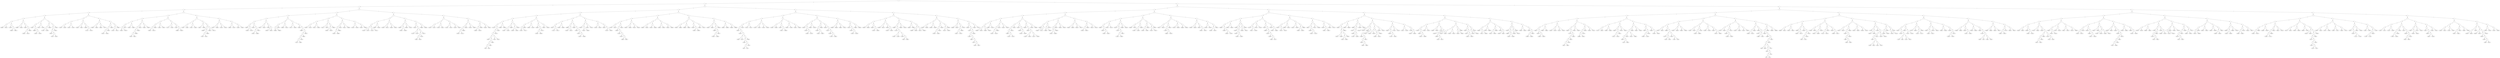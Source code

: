 digraph {
    0 [ label = "" ]
    1 [ label = "" ]
    2 [ label = "" ]
    3 [ label = "" ]
    4 [ label = "" ]
    5 [ label = "" ]
    6 [ label = "" ]
    7 [ label = "" ]
    8 [ label = "" ]
    9 [ label = "7365650" ]
    10 [ label = "7368417" ]
    11 [ label = "" ]
    12 [ label = "7377399" ]
    13 [ label = "" ]
    14 [ label = "3682949" ]
    15 [ label = "3696071" ]
    16 [ label = "" ]
    17 [ label = "" ]
    18 [ label = "7386698" ]
    19 [ label = "7392465" ]
    20 [ label = "" ]
    21 [ label = "7395024" ]
    22 [ label = "" ]
    23 [ label = "" ]
    24 [ label = "1846916" ]
    25 [ label = "1850113" ]
    26 [ label = "3698397" ]
    27 [ label = "" ]
    28 [ label = "" ]
    29 [ label = "" ]
    30 [ label = "7404507" ]
    31 [ label = "" ]
    32 [ label = "3698908" ]
    33 [ label = "" ]
    34 [ label = "1851594" ]
    35 [ label = "1857358" ]
    36 [ label = "" ]
    37 [ label = "7409718" ]
    38 [ label = "7424854" ]
    39 [ label = "" ]
    40 [ label = "" ]
    41 [ label = "" ]
    42 [ label = "3717635" ]
    43 [ label = "3720363" ]
    44 [ label = "7438085" ]
    45 [ label = "" ]
    46 [ label = "" ]
    47 [ label = "" ]
    48 [ label = "1858307" ]
    49 [ label = "" ]
    50 [ label = "931792" ]
    51 [ label = "932248" ]
    52 [ label = "3738494" ]
    53 [ label = "7464615" ]
    54 [ label = "" ]
    55 [ label = "" ]
    56 [ label = "" ]
    57 [ label = "" ]
    58 [ label = "7472233" ]
    59 [ label = "7474888" ]
    60 [ label = "" ]
    61 [ label = "7482135" ]
    62 [ label = "7487083" ]
    63 [ label = "" ]
    64 [ label = "" ]
    65 [ label = "7492446" ]
    66 [ label = "7498447" ]
    67 [ label = "" ]
    68 [ label = "7509368" ]
    69 [ label = "" ]
    70 [ label = "3741722" ]
    71 [ label = "3780734" ]
    72 [ label = "" ]
    73 [ label = "" ]
    74 [ label = "" ]
    75 [ label = "7522856" ]
    76 [ label = "7540662" ]
    77 [ label = "" ]
    78 [ label = "7566994" ]
    79 [ label = "7567713" ]
    80 [ label = "" ]
    81 [ label = "" ]
    82 [ label = "" ]
    83 [ label = "" ]
    84 [ label = "1890100" ]
    85 [ label = "1892081" ]
    86 [ label = "3790204" ]
    87 [ label = "7583934" ]
    88 [ label = "" ]
    89 [ label = "" ]
    90 [ label = "3794129" ]
    91 [ label = "3802117" ]
    92 [ label = "7599357" ]
    93 [ label = "" ]
    94 [ label = "" ]
    95 [ label = "" ]
    96 [ label = "" ]
    97 [ label = "" ]
    98 [ label = "" ]
    99 [ label = "3805014" ]
    100 [ label = "3807379" ]
    101 [ label = "7621071" ]
    102 [ label = "" ]
    103 [ label = "7630425" ]
    104 [ label = "7636648" ]
    105 [ label = "" ]
    106 [ label = "" ]
    107 [ label = "" ]
    108 [ label = "" ]
    109 [ label = "" ]
    110 [ label = "934209" ]
    111 [ label = "962541" ]
    112 [ label = "1926856" ]
    113 [ label = "3824354" ]
    114 [ label = "7652314" ]
    115 [ label = "" ]
    116 [ label = "7654800" ]
    117 [ label = "7662259" ]
    118 [ label = "" ]
    119 [ label = "" ]
    120 [ label = "" ]
    121 [ label = "" ]
    122 [ label = "3825501" ]
    123 [ label = "3851724" ]
    124 [ label = "7693039" ]
    125 [ label = "" ]
    126 [ label = "7702653" ]
    127 [ label = "7705902" ]
    128 [ label = "" ]
    129 [ label = "" ]
    130 [ label = "7707477" ]
    131 [ label = "7720062" ]
    132 [ label = "" ]
    133 [ label = "7729267" ]
    134 [ label = "" ]
    135 [ label = "3856582" ]
    136 [ label = "3882138" ]
    137 [ label = "" ]
    138 [ label = "" ]
    139 [ label = "" ]
    140 [ label = "" ]
    141 [ label = "7749135" ]
    142 [ label = "7749368" ]
    143 [ label = "" ]
    144 [ label = "7760197" ]
    145 [ label = "7760348" ]
    146 [ label = "" ]
    147 [ label = "" ]
    148 [ label = "7765611" ]
    149 [ label = "7768963" ]
    150 [ label = "" ]
    151 [ label = "" ]
    152 [ label = "3882653" ]
    153 [ label = "" ]
    154 [ label = "" ]
    155 [ label = "970195" ]
    156 [ label = "976810" ]
    157 [ label = "1948993" ]
    158 [ label = "" ]
    159 [ label = "3896473" ]
    160 [ label = "3901778" ]
    161 [ label = "" ]
    162 [ label = "" ]
    163 [ label = "" ]
    164 [ label = "7802187" ]
    165 [ label = "7803982" ]
    166 [ label = "" ]
    167 [ label = "7807042" ]
    168 [ label = "7807840" ]
    169 [ label = "" ]
    170 [ label = "" ]
    171 [ label = "7809809" ]
    172 [ label = "7812182" ]
    173 [ label = "" ]
    174 [ label = "7813585" ]
    175 [ label = "7816600" ]
    176 [ label = "" ]
    177 [ label = "" ]
    178 [ label = "" ]
    179 [ label = "" ]
    180 [ label = "" ]
    181 [ label = "" ]
    182 [ label = "7823630" ]
    183 [ label = "" ]
    184 [ label = "3912623" ]
    185 [ label = "3917412" ]
    186 [ label = "" ]
    187 [ label = "7835150" ]
    188 [ label = "" ]
    189 [ label = "" ]
    190 [ label = "1950231" ]
    191 [ label = "1968038" ]
    192 [ label = "3918571" ]
    193 [ label = "" ]
    194 [ label = "" ]
    195 [ label = "7856211" ]
    196 [ label = "7861924" ]
    197 [ label = "" ]
    198 [ label = "7870654" ]
    199 [ label = "" ]
    200 [ label = "3932451" ]
    201 [ label = "3943007" ]
    202 [ label = "" ]
    203 [ label = "" ]
    204 [ label = "" ]
    205 [ label = "" ]
    206 [ label = "3949582" ]
    207 [ label = "3959384" ]
    208 [ label = "7917039" ]
    209 [ label = "" ]
    210 [ label = "7919966" ]
    211 [ label = "7922116" ]
    212 [ label = "" ]
    213 [ label = "" ]
    214 [ label = "7922171" ]
    215 [ label = "7938443" ]
    216 [ label = "" ]
    217 [ label = "7939434" ]
    218 [ label = "" ]
    219 [ label = "3959682" ]
    220 [ label = "" ]
    221 [ label = "" ]
    222 [ label = "" ]
    223 [ label = "" ]
    224 [ label = "247376" ]
    225 [ label = "249066" ]
    226 [ label = "497228" ]
    227 [ label = "996638" ]
    228 [ label = "1990671" ]
    229 [ label = "" ]
    230 [ label = "" ]
    231 [ label = "" ]
    232 [ label = "" ]
    233 [ label = "7946249" ]
    234 [ label = "7947765" ]
    235 [ label = "" ]
    236 [ label = "7950114" ]
    237 [ label = "7952235" ]
    238 [ label = "" ]
    239 [ label = "" ]
    240 [ label = "7961171" ]
    241 [ label = "7966718" ]
    242 [ label = "" ]
    243 [ label = "" ]
    244 [ label = "3981651" ]
    245 [ label = "3987281" ]
    246 [ label = "7986006" ]
    247 [ label = "" ]
    248 [ label = "" ]
    249 [ label = "" ]
    250 [ label = "" ]
    251 [ label = "" ]
    252 [ label = "1991528" ]
    253 [ label = "1999595" ]
    254 [ label = "3996308" ]
    255 [ label = "7991122" ]
    256 [ label = "" ]
    257 [ label = "8001611" ]
    258 [ label = "8006005" ]
    259 [ label = "" ]
    260 [ label = "" ]
    261 [ label = "8007799" ]
    262 [ label = "8012943" ]
    263 [ label = "" ]
    264 [ label = "8013637" ]
    265 [ label = "8015688" ]
    266 [ label = "" ]
    267 [ label = "" ]
    268 [ label = "" ]
    269 [ label = "" ]
    270 [ label = "" ]
    271 [ label = "" ]
    272 [ label = "4007404" ]
    273 [ label = "4010767" ]
    274 [ label = "" ]
    275 [ label = "4012152" ]
    276 [ label = "4014101" ]
    277 [ label = "" ]
    278 [ label = "8026529" ]
    279 [ label = "8041559" ]
    280 [ label = "" ]
    281 [ label = "" ]
    282 [ label = "8044456" ]
    283 [ label = "8045172" ]
    284 [ label = "" ]
    285 [ label = "8050203" ]
    286 [ label = "8053278" ]
    287 [ label = "" ]
    288 [ label = "" ]
    289 [ label = "" ]
    290 [ label = "8063236" ]
    291 [ label = "" ]
    292 [ label = "4032029" ]
    293 [ label = "4034299" ]
    294 [ label = "" ]
    295 [ label = "8069760" ]
    296 [ label = "8075767" ]
    297 [ label = "" ]
    298 [ label = "" ]
    299 [ label = "8079351" ]
    300 [ label = "" ]
    301 [ label = "" ]
    302 [ label = "2017252" ]
    303 [ label = "2017931" ]
    304 [ label = "" ]
    305 [ label = "" ]
    306 [ label = "" ]
    307 [ label = "497856" ]
    308 [ label = "505108" ]
    309 [ label = "1017408" ]
    310 [ label = "2024175" ]
    311 [ label = "" ]
    312 [ label = "8089365" ]
    313 [ label = "8093006" ]
    314 [ label = "" ]
    315 [ label = "" ]
    316 [ label = "" ]
    317 [ label = "" ]
    318 [ label = "8102279" ]
    319 [ label = "8113437" ]
    320 [ label = "" ]
    321 [ label = "8117630" ]
    322 [ label = "8126217" ]
    323 [ label = "" ]
    324 [ label = "" ]
    325 [ label = "8127291" ]
    326 [ label = "8132181" ]
    327 [ label = "" ]
    328 [ label = "8134188" ]
    329 [ label = "8149244" ]
    330 [ label = "" ]
    331 [ label = "" ]
    332 [ label = "" ]
    333 [ label = "" ]
    334 [ label = "" ]
    335 [ label = "2032202" ]
    336 [ label = "2041172" ]
    337 [ label = "4082368" ]
    338 [ label = "8155910" ]
    339 [ label = "" ]
    340 [ label = "8157209" ]
    341 [ label = "8158982" ]
    342 [ label = "" ]
    343 [ label = "" ]
    344 [ label = "" ]
    345 [ label = "4084086" ]
    346 [ label = "4094756" ]
    347 [ label = "8189308" ]
    348 [ label = "" ]
    349 [ label = "8201066" ]
    350 [ label = "8206791" ]
    351 [ label = "" ]
    352 [ label = "" ]
    353 [ label = "" ]
    354 [ label = "" ]
    355 [ label = "" ]
    356 [ label = "" ]
    357 [ label = "" ]
    358 [ label = "8211102" ]
    359 [ label = "" ]
    360 [ label = "" ]
    361 [ label = "" ]
    362 [ label = "" ]
    363 [ label = "506213" ]
    364 [ label = "" ]
    365 [ label = "" ]
    366 [ label = "" ]
    367 [ label = "57802" ]
    368 [ label = "61282" ]
    369 [ label = "133947" ]
    370 [ label = "258498" ]
    371 [ label = "" ]
    372 [ label = "515470" ]
    373 [ label = "520157" ]
    374 [ label = "2057013" ]
    375 [ label = "4119022" ]
    376 [ label = "" ]
    377 [ label = "8233899" ]
    378 [ label = "8236308" ]
    379 [ label = "" ]
    380 [ label = "" ]
    381 [ label = "" ]
    382 [ label = "4122987" ]
    383 [ label = "4123053" ]
    384 [ label = "8250599" ]
    385 [ label = "" ]
    386 [ label = "" ]
    387 [ label = "4128359" ]
    388 [ label = "4139944" ]
    389 [ label = "8278436" ]
    390 [ label = "" ]
    391 [ label = "" ]
    392 [ label = "" ]
    393 [ label = "" ]
    394 [ label = "4140557" ]
    395 [ label = "4142717" ]
    396 [ label = "8298150" ]
    397 [ label = "" ]
    398 [ label = "8305333" ]
    399 [ label = "8311268" ]
    400 [ label = "" ]
    401 [ label = "" ]
    402 [ label = "8319394" ]
    403 [ label = "" ]
    404 [ label = "" ]
    405 [ label = "2070509" ]
    406 [ label = "2089654" ]
    407 [ label = "4161112" ]
    408 [ label = "" ]
    409 [ label = "8325637" ]
    410 [ label = "8344235" ]
    411 [ label = "" ]
    412 [ label = "" ]
    413 [ label = "" ]
    414 [ label = "" ]
    415 [ label = "8348712" ]
    416 [ label = "" ]
    417 [ label = "4172411" ]
    418 [ label = "4182171" ]
    419 [ label = "" ]
    420 [ label = "8379593" ]
    421 [ label = "8386556" ]
    422 [ label = "" ]
    423 [ label = "" ]
    424 [ label = "8389366" ]
    425 [ label = "" ]
    426 [ label = "4194220" ]
    427 [ label = "4196127" ]
    428 [ label = "" ]
    429 [ label = "8409663" ]
    430 [ label = "" ]
    431 [ label = "4206464" ]
    432 [ label = "" ]
    433 [ label = "2097012" ]
    434 [ label = "" ]
    435 [ label = "1049472" ]
    436 [ label = "1062936" ]
    437 [ label = "" ]
    438 [ label = "" ]
    439 [ label = "" ]
    440 [ label = "8440544" ]
    441 [ label = "" ]
    442 [ label = "4214951" ]
    443 [ label = "4226994" ]
    444 [ label = "" ]
    445 [ label = "8444917" ]
    446 [ label = "8447001" ]
    447 [ label = "" ]
    448 [ label = "" ]
    449 [ label = "8447562" ]
    450 [ label = "8452218" ]
    451 [ label = "" ]
    452 [ label = "8456014" ]
    453 [ label = "" ]
    454 [ label = "4227759" ]
    455 [ label = "4233823" ]
    456 [ label = "" ]
    457 [ label = "" ]
    458 [ label = "" ]
    459 [ label = "" ]
    460 [ label = "" ]
    461 [ label = "8473128" ]
    462 [ label = "8487375" ]
    463 [ label = "" ]
    464 [ label = "" ]
    465 [ label = "4238363" ]
    466 [ label = "" ]
    467 [ label = "2119923" ]
    468 [ label = "" ]
    469 [ label = "1064131" ]
    470 [ label = "" ]
    471 [ label = "535893" ]
    472 [ label = "535912" ]
    473 [ label = "8497844" ]
    474 [ label = "" ]
    475 [ label = "" ]
    476 [ label = "8498281" ]
    477 [ label = "8499854" ]
    478 [ label = "" ]
    479 [ label = "8501245" ]
    480 [ label = "8502109" ]
    481 [ label = "" ]
    482 [ label = "" ]
    483 [ label = "" ]
    484 [ label = "8509618" ]
    485 [ label = "8518300" ]
    486 [ label = "" ]
    487 [ label = "8521382" ]
    488 [ label = "8525526" ]
    489 [ label = "" ]
    490 [ label = "" ]
    491 [ label = "8528391" ]
    492 [ label = "8530242" ]
    493 [ label = "" ]
    494 [ label = "8534425" ]
    495 [ label = "8546605" ]
    496 [ label = "" ]
    497 [ label = "" ]
    498 [ label = "" ]
    499 [ label = "" ]
    500 [ label = "8556302" ]
    501 [ label = "8558865" ]
    502 [ label = "" ]
    503 [ label = "8566596" ]
    504 [ label = "8568320" ]
    505 [ label = "" ]
    506 [ label = "" ]
    507 [ label = "8572628" ]
    508 [ label = "" ]
    509 [ label = "4286579" ]
    510 [ label = "4305906" ]
    511 [ label = "" ]
    512 [ label = "8594631" ]
    513 [ label = "8612151" ]
    514 [ label = "" ]
    515 [ label = "" ]
    516 [ label = "" ]
    517 [ label = "8616597" ]
    518 [ label = "8630567" ]
    519 [ label = "" ]
    520 [ label = "" ]
    521 [ label = "4306883" ]
    522 [ label = "" ]
    523 [ label = "" ]
    524 [ label = "1081623" ]
    525 [ label = "1082955" ]
    526 [ label = "2165077" ]
    527 [ label = "8638786" ]
    528 [ label = "" ]
    529 [ label = "" ]
    530 [ label = "8655532" ]
    531 [ label = "8660808" ]
    532 [ label = "" ]
    533 [ label = "8664366" ]
    534 [ label = "8696999" ]
    535 [ label = "" ]
    536 [ label = "" ]
    537 [ label = "" ]
    538 [ label = "" ]
    539 [ label = "" ]
    540 [ label = "" ]
    541 [ label = "" ]
    542 [ label = "4338437" ]
    543 [ label = "" ]
    544 [ label = "2180122" ]
    545 [ label = "" ]
    546 [ label = "" ]
    547 [ label = "545323" ]
    548 [ label = "547194" ]
    549 [ label = "" ]
    550 [ label = "" ]
    551 [ label = "270695" ]
    552 [ label = "" ]
    553 [ label = "" ]
    554 [ label = "64537" ]
    555 [ label = "70116" ]
    556 [ label = "141897" ]
    557 [ label = "555199" ]
    558 [ label = "8716178" ]
    559 [ label = "" ]
    560 [ label = "8718721" ]
    561 [ label = "8723147" ]
    562 [ label = "" ]
    563 [ label = "" ]
    564 [ label = "8727902" ]
    565 [ label = "8732807" ]
    566 [ label = "" ]
    567 [ label = "8737943" ]
    568 [ label = "8738433" ]
    569 [ label = "" ]
    570 [ label = "" ]
    571 [ label = "" ]
    572 [ label = "8745465" ]
    573 [ label = "8746986" ]
    574 [ label = "" ]
    575 [ label = "8752837" ]
    576 [ label = "" ]
    577 [ label = "4379911" ]
    578 [ label = "4388265" ]
    579 [ label = "" ]
    580 [ label = "" ]
    581 [ label = "8769878" ]
    582 [ label = "8773930" ]
    583 [ label = "" ]
    584 [ label = "8786437" ]
    585 [ label = "8788289" ]
    586 [ label = "" ]
    587 [ label = "" ]
    588 [ label = "" ]
    589 [ label = "" ]
    590 [ label = "8798444" ]
    591 [ label = "" ]
    592 [ label = "4401250" ]
    593 [ label = "" ]
    594 [ label = "2199230" ]
    595 [ label = "2207795" ]
    596 [ label = "" ]
    597 [ label = "8808519" ]
    598 [ label = "8817555" ]
    599 [ label = "" ]
    600 [ label = "" ]
    601 [ label = "" ]
    602 [ label = "4415850" ]
    603 [ label = "" ]
    604 [ label = "2209419" ]
    605 [ label = "2209647" ]
    606 [ label = "8843603" ]
    607 [ label = "" ]
    608 [ label = "8850726" ]
    609 [ label = "" ]
    610 [ label = "4421015" ]
    611 [ label = "" ]
    612 [ label = "2215355" ]
    613 [ label = "" ]
    614 [ label = "1107383" ]
    615 [ label = "1109382" ]
    616 [ label = "" ]
    617 [ label = "" ]
    618 [ label = "" ]
    619 [ label = "8862959" ]
    620 [ label = "8864025" ]
    621 [ label = "" ]
    622 [ label = "8865961" ]
    623 [ label = "8873317" ]
    624 [ label = "" ]
    625 [ label = "" ]
    626 [ label = "8874074" ]
    627 [ label = "" ]
    628 [ label = "4437902" ]
    629 [ label = "" ]
    630 [ label = "2218973" ]
    631 [ label = "2227269" ]
    632 [ label = "" ]
    633 [ label = "8888567" ]
    634 [ label = "8893205" ]
    635 [ label = "" ]
    636 [ label = "" ]
    637 [ label = "" ]
    638 [ label = "" ]
    639 [ label = "" ]
    640 [ label = "8894456" ]
    641 [ label = "8894826" ]
    642 [ label = "" ]
    643 [ label = "8902975" ]
    644 [ label = "" ]
    645 [ label = "4457249" ]
    646 [ label = "4458682" ]
    647 [ label = "" ]
    648 [ label = "" ]
    649 [ label = "8918266" ]
    650 [ label = "8923714" ]
    651 [ label = "" ]
    652 [ label = "8938413" ]
    653 [ label = "" ]
    654 [ label = "4467454" ]
    655 [ label = "4473394" ]
    656 [ label = "" ]
    657 [ label = "" ]
    658 [ label = "" ]
    659 [ label = "8946890" ]
    660 [ label = "" ]
    661 [ label = "4477188" ]
    662 [ label = "" ]
    663 [ label = "" ]
    664 [ label = "1116902" ]
    665 [ label = "1119946" ]
    666 [ label = "" ]
    667 [ label = "1121696" ]
    668 [ label = "" ]
    669 [ label = "555207" ]
    670 [ label = "569344" ]
    671 [ label = "" ]
    672 [ label = "8960359" ]
    673 [ label = "8972323" ]
    674 [ label = "" ]
    675 [ label = "" ]
    676 [ label = "8982619" ]
    677 [ label = "8983823" ]
    678 [ label = "" ]
    679 [ label = "" ]
    680 [ label = "4483866" ]
    681 [ label = "4502892" ]
    682 [ label = "" ]
    683 [ label = "4503170" ]
    684 [ label = "4503602" ]
    685 [ label = "" ]
    686 [ label = "" ]
    687 [ label = "" ]
    688 [ label = "" ]
    689 [ label = "9018342" ]
    690 [ label = "9018656" ]
    691 [ label = "" ]
    692 [ label = "9034588" ]
    693 [ label = "9034598" ]
    694 [ label = "" ]
    695 [ label = "" ]
    696 [ label = "" ]
    697 [ label = "" ]
    698 [ label = "2258158" ]
    699 [ label = "2259431" ]
    700 [ label = "4521616" ]
    701 [ label = "9044992" ]
    702 [ label = "" ]
    703 [ label = "" ]
    704 [ label = "4521749" ]
    705 [ label = "4525386" ]
    706 [ label = "9051858" ]
    707 [ label = "" ]
    708 [ label = "" ]
    709 [ label = "" ]
    710 [ label = "9055363" ]
    711 [ label = "9061552" ]
    712 [ label = "" ]
    713 [ label = "" ]
    714 [ label = "" ]
    715 [ label = "2263107" ]
    716 [ label = "2272567" ]
    717 [ label = "4536352" ]
    718 [ label = "9077367" ]
    719 [ label = "" ]
    720 [ label = "" ]
    721 [ label = "9079534" ]
    722 [ label = "" ]
    723 [ label = "4541817" ]
    724 [ label = "" ]
    725 [ label = "" ]
    726 [ label = "1126316" ]
    727 [ label = "" ]
    728 [ label = "569367" ]
    729 [ label = "" ]
    730 [ label = "279273" ]
    731 [ label = "" ]
    732 [ label = "149350" ]
    733 [ label = "149557" ]
    734 [ label = "2278695" ]
    735 [ label = "" ]
    736 [ label = "9106972" ]
    737 [ label = "9110714" ]
    738 [ label = "" ]
    739 [ label = "" ]
    740 [ label = "" ]
    741 [ label = "" ]
    742 [ label = "" ]
    743 [ label = "" ]
    744 [ label = "" ]
    745 [ label = "" ]
    746 [ label = "" ]
    747 [ label = "4555928" ]
    748 [ label = "4557053" ]
    749 [ label = "" ]
    750 [ label = "4563360" ]
    751 [ label = "4564278" ]
    752 [ label = "" ]
    753 [ label = "9130962" ]
    754 [ label = "9147454" ]
    755 [ label = "" ]
    756 [ label = "" ]
    757 [ label = "" ]
    758 [ label = "" ]
    759 [ label = "2281631" ]
    760 [ label = "2291705" ]
    761 [ label = "4589405" ]
    762 [ label = "9179767" ]
    763 [ label = "" ]
    764 [ label = "9180184" ]
    765 [ label = "9201552" ]
    766 [ label = "" ]
    767 [ label = "" ]
    768 [ label = "" ]
    769 [ label = "" ]
    770 [ label = "" ]
    771 [ label = "2296287" ]
    772 [ label = "" ]
    773 [ label = "1151019" ]
    774 [ label = "1153072" ]
    775 [ label = "4602102" ]
    776 [ label = "9218081" ]
    777 [ label = "" ]
    778 [ label = "9218187" ]
    779 [ label = "" ]
    780 [ label = "4604649" ]
    781 [ label = "" ]
    782 [ label = "2307649" ]
    783 [ label = "2308480" ]
    784 [ label = "" ]
    785 [ label = "" ]
    786 [ label = "9236790" ]
    787 [ label = "" ]
    788 [ label = "4633814" ]
    789 [ label = "" ]
    790 [ label = "" ]
    791 [ label = "1153739" ]
    792 [ label = "1155576" ]
    793 [ label = "" ]
    794 [ label = "1161427" ]
    795 [ label = "1163535" ]
    796 [ label = "" ]
    797 [ label = "9273380" ]
    798 [ label = "9285990" ]
    799 [ label = "" ]
    800 [ label = "" ]
    801 [ label = "" ]
    802 [ label = "" ]
    803 [ label = "9288002" ]
    804 [ label = "" ]
    805 [ label = "4642901" ]
    806 [ label = "4647771" ]
    807 [ label = "" ]
    808 [ label = "" ]
    809 [ label = "4655065" ]
    810 [ label = "4656642" ]
    811 [ label = "9311730" ]
    812 [ label = "" ]
    813 [ label = "" ]
    814 [ label = "" ]
    815 [ label = "" ]
    816 [ label = "2325311" ]
    817 [ label = "2335033" ]
    818 [ label = "4662268" ]
    819 [ label = "9334428" ]
    820 [ label = "" ]
    821 [ label = "9339029" ]
    822 [ label = "9344483" ]
    823 [ label = "" ]
    824 [ label = "" ]
    825 [ label = "" ]
    826 [ label = "9353243" ]
    827 [ label = "9353508" ]
    828 [ label = "" ]
    829 [ label = "9354758" ]
    830 [ label = "9357701" ]
    831 [ label = "" ]
    832 [ label = "" ]
    833 [ label = "" ]
    834 [ label = "4679226" ]
    835 [ label = "4684379" ]
    836 [ label = "9363702" ]
    837 [ label = "" ]
    838 [ label = "9363718" ]
    839 [ label = "9371822" ]
    840 [ label = "" ]
    841 [ label = "" ]
    842 [ label = "" ]
    843 [ label = "" ]
    844 [ label = "" ]
    845 [ label = "9386292" ]
    846 [ label = "" ]
    847 [ label = "4692437" ]
    848 [ label = "" ]
    849 [ label = "2346297" ]
    850 [ label = "2353241" ]
    851 [ label = "" ]
    852 [ label = "9407054" ]
    853 [ label = "9407116" ]
    854 [ label = "" ]
    855 [ label = "" ]
    856 [ label = "9421755" ]
    857 [ label = "" ]
    858 [ label = "4715257" ]
    859 [ label = "" ]
    860 [ label = "" ]
    861 [ label = "1170616" ]
    862 [ label = "1189333" ]
    863 [ label = "2362911" ]
    864 [ label = "" ]
    865 [ label = "9448969" ]
    866 [ label = "9454158" ]
    867 [ label = "" ]
    868 [ label = "" ]
    869 [ label = "" ]
    870 [ label = "9455063" ]
    871 [ label = "9478541" ]
    872 [ label = "" ]
    873 [ label = "" ]
    874 [ label = "4740530" ]
    875 [ label = "4744609" ]
    876 [ label = "9496180" ]
    877 [ label = "" ]
    878 [ label = "" ]
    879 [ label = "" ]
    880 [ label = "4749339" ]
    881 [ label = "4756682" ]
    882 [ label = "9520247" ]
    883 [ label = "" ]
    884 [ label = "" ]
    885 [ label = "4765176" ]
    886 [ label = "4769175" ]
    887 [ label = "9550792" ]
    888 [ label = "" ]
    889 [ label = "" ]
    890 [ label = "" ]
    891 [ label = "" ]
    892 [ label = "9553411" ]
    893 [ label = "9555716" ]
    894 [ label = "" ]
    895 [ label = "" ]
    896 [ label = "4774305" ]
    897 [ label = "" ]
    898 [ label = "2388923" ]
    899 [ label = "2400452" ]
    900 [ label = "9568704" ]
    901 [ label = "" ]
    902 [ label = "" ]
    903 [ label = "9572785" ]
    904 [ label = "9582323" ]
    905 [ label = "" ]
    906 [ label = "9589026" ]
    907 [ label = "9593240" ]
    908 [ label = "" ]
    909 [ label = "" ]
    910 [ label = "" ]
    911 [ label = "9594800" ]
    912 [ label = "9602458" ]
    913 [ label = "" ]
    914 [ label = "9603157" ]
    915 [ label = "" ]
    916 [ label = "4800944" ]
    917 [ label = "4806727" ]
    918 [ label = "" ]
    919 [ label = "" ]
    920 [ label = "9611963" ]
    921 [ label = "9614188" ]
    922 [ label = "" ]
    923 [ label = "" ]
    924 [ label = "4810066" ]
    925 [ label = "4819847" ]
    926 [ label = "9633791" ]
    927 [ label = "" ]
    928 [ label = "" ]
    929 [ label = "" ]
    930 [ label = "" ]
    931 [ label = "" ]
    932 [ label = "" ]
    933 [ label = "9639930" ]
    934 [ label = "" ]
    935 [ label = "4819908" ]
    936 [ label = "" ]
    937 [ label = "2403363" ]
    938 [ label = "2417608" ]
    939 [ label = "" ]
    940 [ label = "9658187" ]
    941 [ label = "9664028" ]
    942 [ label = "" ]
    943 [ label = "" ]
    944 [ label = "9679393" ]
    945 [ label = "" ]
    946 [ label = "4844078" ]
    947 [ label = "" ]
    948 [ label = "2419919" ]
    949 [ label = "" ]
    950 [ label = "1206180" ]
    951 [ label = "1219060" ]
    952 [ label = "" ]
    953 [ label = "" ]
    954 [ label = "4846509" ]
    955 [ label = "4849731" ]
    956 [ label = "9706446" ]
    957 [ label = "" ]
    958 [ label = "" ]
    959 [ label = "" ]
    960 [ label = "9717796" ]
    961 [ label = "" ]
    962 [ label = "4854217" ]
    963 [ label = "4874388" ]
    964 [ label = "" ]
    965 [ label = "9752431" ]
    966 [ label = "9772019" ]
    967 [ label = "" ]
    968 [ label = "" ]
    969 [ label = "9787624" ]
    970 [ label = "" ]
    971 [ label = "4888538" ]
    972 [ label = "" ]
    973 [ label = "2440768" ]
    974 [ label = "" ]
    975 [ label = "1230065" ]
    976 [ label = "" ]
    977 [ label = "615656" ]
    978 [ label = "616277" ]
    979 [ label = "" ]
    980 [ label = "9807139" ]
    981 [ label = "" ]
    982 [ label = "4905242" ]
    983 [ label = "4908084" ]
    984 [ label = "" ]
    985 [ label = "" ]
    986 [ label = "" ]
    987 [ label = "" ]
    988 [ label = "9827097" ]
    989 [ label = "" ]
    990 [ label = "4910075" ]
    991 [ label = "4917463" ]
    992 [ label = "" ]
    993 [ label = "9835332" ]
    994 [ label = "9842137" ]
    995 [ label = "" ]
    996 [ label = "" ]
    997 [ label = "9844247" ]
    998 [ label = "9857682" ]
    999 [ label = "" ]
    1000 [ label = "" ]
    1001 [ label = "4930580" ]
    1002 [ label = "4932798" ]
    1003 [ label = "9863608" ]
    1004 [ label = "" ]
    1005 [ label = "" ]
    1006 [ label = "" ]
    1007 [ label = "9869271" ]
    1008 [ label = "" ]
    1009 [ label = "4934808" ]
    1010 [ label = "" ]
    1011 [ label = "2464278" ]
    1012 [ label = "2471915" ]
    1013 [ label = "" ]
    1014 [ label = "9877021" ]
    1015 [ label = "9879636" ]
    1016 [ label = "" ]
    1017 [ label = "" ]
    1018 [ label = "9879739" ]
    1019 [ label = "" ]
    1020 [ label = "4939811" ]
    1021 [ label = "4948841" ]
    1022 [ label = "" ]
    1023 [ label = "9889780" ]
    1024 [ label = "9911792" ]
    1025 [ label = "" ]
    1026 [ label = "" ]
    1027 [ label = "" ]
    1028 [ label = "" ]
    1029 [ label = "" ]
    1030 [ label = "9916957" ]
    1031 [ label = "" ]
    1032 [ label = "" ]
    1033 [ label = "" ]
    1034 [ label = "1238317" ]
    1035 [ label = "1238992" ]
    1036 [ label = "" ]
    1037 [ label = "" ]
    1038 [ label = "616791" ]
    1039 [ label = "624955" ]
    1040 [ label = "1246625" ]
    1041 [ label = "4966440" ]
    1042 [ label = "" ]
    1043 [ label = "9933557" ]
    1044 [ label = "9959436" ]
    1045 [ label = "" ]
    1046 [ label = "" ]
    1047 [ label = "9968891" ]
    1048 [ label = "" ]
    1049 [ label = "4978411" ]
    1050 [ label = "" ]
    1051 [ label = "2492922" ]
    1052 [ label = "" ]
    1053 [ label = "1247848" ]
    1054 [ label = "1256676" ]
    1055 [ label = "" ]
    1056 [ label = "9978358" ]
    1057 [ label = "9979223" ]
    1058 [ label = "" ]
    1059 [ label = "" ]
    1060 [ label = "" ]
    1061 [ label = "" ]
    1062 [ label = "5015100" ]
    1063 [ label = "5019143" ]
    1064 [ label = "" ]
    1065 [ label = "5029628" ]
    1066 [ label = "" ]
    1067 [ label = "" ]
    1068 [ label = "1258299" ]
    1069 [ label = "" ]
    1070 [ label = "" ]
    1071 [ label = "304460" ]
    1072 [ label = "" ]
    1073 [ label = "159892" ]
    1074 [ label = "160666" ]
    1075 [ label = "636731" ]
    1076 [ label = "2523371" ]
    1077 [ label = "" ]
    1078 [ label = "" ]
    1079 [ label = "" ]
    1080 [ label = "2524081" ]
    1081 [ label = "2525180" ]
    1082 [ label = "" ]
    1083 [ label = "" ]
    1084 [ label = "1262500" ]
    1085 [ label = "1265714" ]
    1086 [ label = "2530979" ]
    1087 [ label = "" ]
    1088 [ label = "5070284" ]
    1089 [ label = "5073444" ]
    1090 [ label = "" ]
    1091 [ label = "" ]
    1092 [ label = "" ]
    1093 [ label = "5080401" ]
    1094 [ label = "" ]
    1095 [ label = "2548250" ]
    1096 [ label = "" ]
    1097 [ label = "1274164" ]
    1098 [ label = "1280821" ]
    1099 [ label = "" ]
    1100 [ label = "5111362" ]
    1101 [ label = "5112225" ]
    1102 [ label = "" ]
    1103 [ label = "" ]
    1104 [ label = "5113351" ]
    1105 [ label = "5121265" ]
    1106 [ label = "" ]
    1107 [ label = "5121988" ]
    1108 [ label = "" ]
    1109 [ label = "2562210" ]
    1110 [ label = "2562468" ]
    1111 [ label = "" ]
    1112 [ label = "" ]
    1113 [ label = "" ]
    1114 [ label = "" ]
    1115 [ label = "" ]
    1116 [ label = "5135748" ]
    1117 [ label = "" ]
    1118 [ label = "2564491" ]
    1119 [ label = "" ]
    1120 [ label = "1281873" ]
    1121 [ label = "1289868" ]
    1122 [ label = "" ]
    1123 [ label = "5145168" ]
    1124 [ label = "5153724" ]
    1125 [ label = "" ]
    1126 [ label = "" ]
    1127 [ label = "5164890" ]
    1128 [ label = "5165404" ]
    1129 [ label = "" ]
    1130 [ label = "5171511" ]
    1131 [ label = "" ]
    1132 [ label = "2587005" ]
    1133 [ label = "" ]
    1134 [ label = "1290663" ]
    1135 [ label = "" ]
    1136 [ label = "651730" ]
    1137 [ label = "652742" ]
    1138 [ label = "" ]
    1139 [ label = "" ]
    1140 [ label = "" ]
    1141 [ label = "" ]
    1142 [ label = "2595511" ]
    1143 [ label = "2598270" ]
    1144 [ label = "" ]
    1145 [ label = "2600105" ]
    1146 [ label = "2600124" ]
    1147 [ label = "" ]
    1148 [ label = "" ]
    1149 [ label = "2603228" ]
    1150 [ label = "2603987" ]
    1151 [ label = "5208999" ]
    1152 [ label = "" ]
    1153 [ label = "" ]
    1154 [ label = "5225044" ]
    1155 [ label = "" ]
    1156 [ label = "2612451" ]
    1157 [ label = "" ]
    1158 [ label = "1309140" ]
    1159 [ label = "1309337" ]
    1160 [ label = "" ]
    1161 [ label = "" ]
    1162 [ label = "2620444" ]
    1163 [ label = "2625367" ]
    1164 [ label = "5247205" ]
    1165 [ label = "" ]
    1166 [ label = "" ]
    1167 [ label = "" ]
    1168 [ label = "" ]
    1169 [ label = "5250660" ]
    1170 [ label = "" ]
    1171 [ label = "2625711" ]
    1172 [ label = "2628894" ]
    1173 [ label = "" ]
    1174 [ label = "5278246" ]
    1175 [ label = "5289986" ]
    1176 [ label = "" ]
    1177 [ label = "" ]
    1178 [ label = "" ]
    1179 [ label = "2642101" ]
    1180 [ label = "2648302" ]
    1181 [ label = "5296634" ]
    1182 [ label = "" ]
    1183 [ label = "5297037" ]
    1184 [ label = "" ]
    1185 [ label = "2654229" ]
    1186 [ label = "2655517" ]
    1187 [ label = "" ]
    1188 [ label = "" ]
    1189 [ label = "" ]
    1190 [ label = "5313145" ]
    1191 [ label = "" ]
    1192 [ label = "2659662" ]
    1193 [ label = "" ]
    1194 [ label = "1330242" ]
    1195 [ label = "1331899" ]
    1196 [ label = "" ]
    1197 [ label = "" ]
    1198 [ label = "2664448" ]
    1199 [ label = "2667794" ]
    1200 [ label = "5333616" ]
    1201 [ label = "" ]
    1202 [ label = "" ]
    1203 [ label = "5342809" ]
    1204 [ label = "5342919" ]
    1205 [ label = "" ]
    1206 [ label = "5346031" ]
    1207 [ label = "" ]
    1208 [ label = "" ]
    1209 [ label = "1336459" ]
    1210 [ label = "1339459" ]
    1211 [ label = "2682978" ]
    1212 [ label = "" ]
    1213 [ label = "" ]
    1214 [ label = "" ]
    1215 [ label = "" ]
    1216 [ label = "" ]
    1217 [ label = "" ]
    1218 [ label = "" ]
    1219 [ label = "" ]
    1220 [ label = "5383811" ]
    1221 [ label = "" ]
    1222 [ label = "2691670" ]
    1223 [ label = "" ]
    1224 [ label = "1346546" ]
    1225 [ label = "1350643" ]
    1226 [ label = "" ]
    1227 [ label = "5395580" ]
    1228 [ label = "5398931" ]
    1229 [ label = "" ]
    1230 [ label = "" ]
    1231 [ label = "5404616" ]
    1232 [ label = "5407258" ]
    1233 [ label = "" ]
    1234 [ label = "5421516" ]
    1235 [ label = "5425139" ]
    1236 [ label = "" ]
    1237 [ label = "" ]
    1238 [ label = "" ]
    1239 [ label = "5429618" ]
    1240 [ label = "" ]
    1241 [ label = "2714778" ]
    1242 [ label = "" ]
    1243 [ label = "" ]
    1244 [ label = "" ]
    1245 [ label = "" ]
    1246 [ label = "166321" ]
    1247 [ label = "169883" ]
    1248 [ label = "341040" ]
    1249 [ label = "680587" ]
    1250 [ label = "1358976" ]
    1251 [ label = "" ]
    1252 [ label = "5439070" ]
    1253 [ label = "5442652" ]
    1254 [ label = "" ]
    1255 [ label = "" ]
    1256 [ label = "" ]
    1257 [ label = "" ]
    1258 [ label = "1359669" ]
    1259 [ label = "1360510" ]
    1260 [ label = "2731795" ]
    1261 [ label = "5461863" ]
    1262 [ label = "" ]
    1263 [ label = "5467399" ]
    1264 [ label = "5474314" ]
    1265 [ label = "" ]
    1266 [ label = "" ]
    1267 [ label = "" ]
    1268 [ label = "" ]
    1269 [ label = "5474772" ]
    1270 [ label = "5483937" ]
    1271 [ label = "" ]
    1272 [ label = "5484908" ]
    1273 [ label = "5489406" ]
    1274 [ label = "" ]
    1275 [ label = "" ]
    1276 [ label = "5499670" ]
    1277 [ label = "" ]
    1278 [ label = "" ]
    1279 [ label = "1378107" ]
    1280 [ label = "1379613" ]
    1281 [ label = "2760381" ]
    1282 [ label = "" ]
    1283 [ label = "5523150" ]
    1284 [ label = "5534970" ]
    1285 [ label = "" ]
    1286 [ label = "" ]
    1287 [ label = "" ]
    1288 [ label = "" ]
    1289 [ label = "" ]
    1290 [ label = "" ]
    1291 [ label = "683042" ]
    1292 [ label = "" ]
    1293 [ label = "341970" ]
    1294 [ label = "356432" ]
    1295 [ label = "1384870" ]
    1296 [ label = "" ]
    1297 [ label = "1385141" ]
    1298 [ label = "1386887" ]
    1299 [ label = "5545395" ]
    1300 [ label = "" ]
    1301 [ label = "5546257" ]
    1302 [ label = "5570691" ]
    1303 [ label = "" ]
    1304 [ label = "" ]
    1305 [ label = "5593021" ]
    1306 [ label = "" ]
    1307 [ label = "" ]
    1308 [ label = "1395640" ]
    1309 [ label = "1411550" ]
    1310 [ label = "2817584" ]
    1311 [ label = "" ]
    1312 [ label = "5630654" ]
    1313 [ label = "" ]
    1314 [ label = "2818538" ]
    1315 [ label = "2822849" ]
    1316 [ label = "" ]
    1317 [ label = "" ]
    1318 [ label = "" ]
    1319 [ label = "" ]
    1320 [ label = "" ]
    1321 [ label = "5647807" ]
    1322 [ label = "5656747" ]
    1323 [ label = "" ]
    1324 [ label = "5666836" ]
    1325 [ label = "" ]
    1326 [ label = "" ]
    1327 [ label = "1412270" ]
    1328 [ label = "" ]
    1329 [ label = "705755" ]
    1330 [ label = "709728" ]
    1331 [ label = "" ]
    1332 [ label = "1415528" ]
    1333 [ label = "" ]
    1334 [ label = "715468" ]
    1335 [ label = "715503" ]
    1336 [ label = "" ]
    1337 [ label = "" ]
    1338 [ label = "5676907" ]
    1339 [ label = "5684375" ]
    1340 [ label = "" ]
    1341 [ label = "5694987" ]
    1342 [ label = "5699199" ]
    1343 [ label = "" ]
    1344 [ label = "" ]
    1345 [ label = "" ]
    1346 [ label = "5700867" ]
    1347 [ label = "5702910" ]
    1348 [ label = "" ]
    1349 [ label = "" ]
    1350 [ label = "2847654" ]
    1351 [ label = "2860509" ]
    1352 [ label = "5712230" ]
    1353 [ label = "" ]
    1354 [ label = "" ]
    1355 [ label = "5722086" ]
    1356 [ label = "5734430" ]
    1357 [ label = "" ]
    1358 [ label = "5734943" ]
    1359 [ label = "" ]
    1360 [ label = "2867487" ]
    1361 [ label = "2868587" ]
    1362 [ label = "" ]
    1363 [ label = "" ]
    1364 [ label = "" ]
    1365 [ label = "" ]
    1366 [ label = "5746116" ]
    1367 [ label = "5760205" ]
    1368 [ label = "" ]
    1369 [ label = "" ]
    1370 [ label = "2875582" ]
    1371 [ label = "" ]
    1372 [ label = "1433786" ]
    1373 [ label = "1452406" ]
    1374 [ label = "5767214" ]
    1375 [ label = "" ]
    1376 [ label = "" ]
    1377 [ label = "5781826" ]
    1378 [ label = "5784690" ]
    1379 [ label = "" ]
    1380 [ label = "5791610" ]
    1381 [ label = "5802025" ]
    1382 [ label = "" ]
    1383 [ label = "" ]
    1384 [ label = "" ]
    1385 [ label = "" ]
    1386 [ label = "2894009" ]
    1387 [ label = "2917342" ]
    1388 [ label = "5823610" ]
    1389 [ label = "" ]
    1390 [ label = "5833572" ]
    1391 [ label = "" ]
    1392 [ label = "2917881" ]
    1393 [ label = "" ]
    1394 [ label = "1456967" ]
    1395 [ label = "1462877" ]
    1396 [ label = "" ]
    1397 [ label = "" ]
    1398 [ label = "" ]
    1399 [ label = "2925254" ]
    1400 [ label = "" ]
    1401 [ label = "1465096" ]
    1402 [ label = "" ]
    1403 [ label = "" ]
    1404 [ label = "" ]
    1405 [ label = "" ]
    1406 [ label = "83429" ]
    1407 [ label = "90939" ]
    1408 [ label = "" ]
    1409 [ label = "" ]
    1410 [ label = "40882" ]
    1411 [ label = "" ]
    1412 [ label = "" ]
    1413 [ label = "1873" ]
    1414 [ label = "12710" ]
    1415 [ label = "37164" ]
    1416 [ label = "97421" ]
    1417 [ label = "368071" ]
    1418 [ label = "732979" ]
    1419 [ label = "5856066" ]
    1420 [ label = "" ]
    1421 [ label = "5856936" ]
    1422 [ label = "5865668" ]
    1423 [ label = "" ]
    1424 [ label = "" ]
    1425 [ label = "" ]
    1426 [ label = "" ]
    1427 [ label = "" ]
    1428 [ label = "" ]
    1429 [ label = "5880820" ]
    1430 [ label = "5881412" ]
    1431 [ label = "" ]
    1432 [ label = "5882478" ]
    1433 [ label = "5883213" ]
    1434 [ label = "" ]
    1435 [ label = "" ]
    1436 [ label = "5883301" ]
    1437 [ label = "" ]
    1438 [ label = "2935267" ]
    1439 [ label = "2951112" ]
    1440 [ label = "" ]
    1441 [ label = "5920285" ]
    1442 [ label = "" ]
    1443 [ label = "" ]
    1444 [ label = "" ]
    1445 [ label = "736307" ]
    1446 [ label = "745731" ]
    1447 [ label = "1484230" ]
    1448 [ label = "2970241" ]
    1449 [ label = "" ]
    1450 [ label = "" ]
    1451 [ label = "" ]
    1452 [ label = "5972689" ]
    1453 [ label = "5997922" ]
    1454 [ label = "" ]
    1455 [ label = "" ]
    1456 [ label = "2990314" ]
    1457 [ label = "3009608" ]
    1458 [ label = "6019016" ]
    1459 [ label = "" ]
    1460 [ label = "" ]
    1461 [ label = "" ]
    1462 [ label = "3011010" ]
    1463 [ label = "3020761" ]
    1464 [ label = "6037327" ]
    1465 [ label = "" ]
    1466 [ label = "6051223" ]
    1467 [ label = "" ]
    1468 [ label = "3030695" ]
    1469 [ label = "3042471" ]
    1470 [ label = "" ]
    1471 [ label = "" ]
    1472 [ label = "" ]
    1473 [ label = "" ]
    1474 [ label = "6081372" ]
    1475 [ label = "6081576" ]
    1476 [ label = "" ]
    1477 [ label = "" ]
    1478 [ label = "3042587" ]
    1479 [ label = "" ]
    1480 [ label = "" ]
    1481 [ label = "758393" ]
    1482 [ label = "" ]
    1483 [ label = "379629" ]
    1484 [ label = "380823" ]
    1485 [ label = "1528193" ]
    1486 [ label = "6093548" ]
    1487 [ label = "" ]
    1488 [ label = "" ]
    1489 [ label = "6094764" ]
    1490 [ label = "6096612" ]
    1491 [ label = "" ]
    1492 [ label = "6097359" ]
    1493 [ label = "6103143" ]
    1494 [ label = "" ]
    1495 [ label = "" ]
    1496 [ label = "" ]
    1497 [ label = "6111922" ]
    1498 [ label = "" ]
    1499 [ label = "3055273" ]
    1500 [ label = "3058532" ]
    1501 [ label = "" ]
    1502 [ label = "6119573" ]
    1503 [ label = "" ]
    1504 [ label = "" ]
    1505 [ label = "" ]
    1506 [ label = "760824" ]
    1507 [ label = "" ]
    1508 [ label = "" ]
    1509 [ label = "191692" ]
    1510 [ label = "192204" ]
    1511 [ label = "" ]
    1512 [ label = "192218" ]
    1513 [ label = "192227" ]
    1514 [ label = "1531412" ]
    1515 [ label = "" ]
    1516 [ label = "1536476" ]
    1517 [ label = "1536730" ]
    1518 [ label = "" ]
    1519 [ label = "" ]
    1520 [ label = "" ]
    1521 [ label = "3079629" ]
    1522 [ label = "3079930" ]
    1523 [ label = "6170563" ]
    1524 [ label = "" ]
    1525 [ label = "" ]
    1526 [ label = "3087832" ]
    1527 [ label = "3101183" ]
    1528 [ label = "6211938" ]
    1529 [ label = "" ]
    1530 [ label = "" ]
    1531 [ label = "" ]
    1532 [ label = "" ]
    1533 [ label = "" ]
    1534 [ label = "6215627" ]
    1535 [ label = "" ]
    1536 [ label = "3101492" ]
    1537 [ label = "" ]
    1538 [ label = "" ]
    1539 [ label = "771293" ]
    1540 [ label = "780907" ]
    1541 [ label = "" ]
    1542 [ label = "782103" ]
    1543 [ label = "783373" ]
    1544 [ label = "" ]
    1545 [ label = "6235973" ]
    1546 [ label = "" ]
    1547 [ label = "3119784" ]
    1548 [ label = "3121259" ]
    1549 [ label = "" ]
    1550 [ label = "" ]
    1551 [ label = "6247739" ]
    1552 [ label = "6249282" ]
    1553 [ label = "" ]
    1554 [ label = "" ]
    1555 [ label = "3122478" ]
    1556 [ label = "3127710" ]
    1557 [ label = "6261982" ]
    1558 [ label = "" ]
    1559 [ label = "" ]
    1560 [ label = "" ]
    1561 [ label = "6276651" ]
    1562 [ label = "" ]
    1563 [ label = "3139810" ]
    1564 [ label = "3143107" ]
    1565 [ label = "" ]
    1566 [ label = "6283749" ]
    1567 [ label = "6290125" ]
    1568 [ label = "" ]
    1569 [ label = "" ]
    1570 [ label = "6290391" ]
    1571 [ label = "6300149" ]
    1572 [ label = "" ]
    1573 [ label = "6302156" ]
    1574 [ label = "" ]
    1575 [ label = "" ]
    1576 [ label = "1573303" ]
    1577 [ label = "1573997" ]
    1578 [ label = "3155741" ]
    1579 [ label = "" ]
    1580 [ label = "" ]
    1581 [ label = "" ]
    1582 [ label = "" ]
    1583 [ label = "6305295" ]
    1584 [ label = "6305964" ]
    1585 [ label = "" ]
    1586 [ label = "6320843" ]
    1587 [ label = "" ]
    1588 [ label = "3161921" ]
    1589 [ label = "3164901" ]
    1590 [ label = "" ]
    1591 [ label = "" ]
    1592 [ label = "6331838" ]
    1593 [ label = "6332343" ]
    1594 [ label = "" ]
    1595 [ label = "6338581" ]
    1596 [ label = "" ]
    1597 [ label = "3171828" ]
    1598 [ label = "" ]
    1599 [ label = "" ]
    1600 [ label = "789849" ]
    1601 [ label = "794517" ]
    1602 [ label = "" ]
    1603 [ label = "795351" ]
    1604 [ label = "795887" ]
    1605 [ label = "" ]
    1606 [ label = "" ]
    1607 [ label = "" ]
    1608 [ label = "6348659" ]
    1609 [ label = "6358863" ]
    1610 [ label = "" ]
    1611 [ label = "6359261" ]
    1612 [ label = "6368177" ]
    1613 [ label = "" ]
    1614 [ label = "" ]
    1615 [ label = "" ]
    1616 [ label = "3186821" ]
    1617 [ label = "3189072" ]
    1618 [ label = "6377733" ]
    1619 [ label = "" ]
    1620 [ label = "6389614" ]
    1621 [ label = "6398176" ]
    1622 [ label = "" ]
    1623 [ label = "" ]
    1624 [ label = "" ]
    1625 [ label = "" ]
    1626 [ label = "" ]
    1627 [ label = "" ]
    1628 [ label = "" ]
    1629 [ label = "6402258" ]
    1630 [ label = "6408573" ]
    1631 [ label = "" ]
    1632 [ label = "6416998" ]
    1633 [ label = "" ]
    1634 [ label = "3208861" ]
    1635 [ label = "3210575" ]
    1636 [ label = "" ]
    1637 [ label = "" ]
    1638 [ label = "6420175" ]
    1639 [ label = "6426934" ]
    1640 [ label = "" ]
    1641 [ label = "6434739" ]
    1642 [ label = "" ]
    1643 [ label = "" ]
    1644 [ label = "" ]
    1645 [ label = "" ]
    1646 [ label = "394075" ]
    1647 [ label = "405875" ]
    1648 [ label = "801991" ]
    1649 [ label = "1608691" ]
    1650 [ label = "" ]
    1651 [ label = "1614167" ]
    1652 [ label = "" ]
    1653 [ label = "804116" ]
    1654 [ label = "810943" ]
    1655 [ label = "" ]
    1656 [ label = "" ]
    1657 [ label = "" ]
    1658 [ label = "6449351" ]
    1659 [ label = "" ]
    1660 [ label = "3235725" ]
    1661 [ label = "3237916" ]
    1662 [ label = "" ]
    1663 [ label = "6474016" ]
    1664 [ label = "6481783" ]
    1665 [ label = "" ]
    1666 [ label = "" ]
    1667 [ label = "6485811" ]
    1668 [ label = "6493718" ]
    1669 [ label = "" ]
    1670 [ label = "6497708" ]
    1671 [ label = "6506530" ]
    1672 [ label = "" ]
    1673 [ label = "" ]
    1674 [ label = "" ]
    1675 [ label = "" ]
    1676 [ label = "" ]
    1677 [ label = "3249739" ]
    1678 [ label = "3257410" ]
    1679 [ label = "6514736" ]
    1680 [ label = "" ]
    1681 [ label = "6524438" ]
    1682 [ label = "" ]
    1683 [ label = "3259365" ]
    1684 [ label = "" ]
    1685 [ label = "1618977" ]
    1686 [ label = "1650139" ]
    1687 [ label = "" ]
    1688 [ label = "" ]
    1689 [ label = "6529211" ]
    1690 [ label = "6552397" ]
    1691 [ label = "" ]
    1692 [ label = "" ]
    1693 [ label = "3273528" ]
    1694 [ label = "3285196" ]
    1695 [ label = "" ]
    1696 [ label = "3294809" ]
    1697 [ label = "3295737" ]
    1698 [ label = "" ]
    1699 [ label = "" ]
    1700 [ label = "" ]
    1701 [ label = "6592440" ]
    1702 [ label = "6593317" ]
    1703 [ label = "" ]
    1704 [ label = "6620440" ]
    1705 [ label = "" ]
    1706 [ label = "3310966" ]
    1707 [ label = "" ]
    1708 [ label = "" ]
    1709 [ label = "" ]
    1710 [ label = "" ]
    1711 [ label = "201512" ]
    1712 [ label = "209806" ]
    1713 [ label = "413248" ]
    1714 [ label = "829684" ]
    1715 [ label = "1659776" ]
    1716 [ label = "" ]
    1717 [ label = "" ]
    1718 [ label = "6627958" ]
    1719 [ label = "6633667" ]
    1720 [ label = "" ]
    1721 [ label = "6638652" ]
    1722 [ label = "" ]
    1723 [ label = "3315346" ]
    1724 [ label = "3333465" ]
    1725 [ label = "" ]
    1726 [ label = "" ]
    1727 [ label = "" ]
    1728 [ label = "" ]
    1729 [ label = "" ]
    1730 [ label = "6673706" ]
    1731 [ label = "6677256" ]
    1732 [ label = "" ]
    1733 [ label = "6682658" ]
    1734 [ label = "6698031" ]
    1735 [ label = "" ]
    1736 [ label = "" ]
    1737 [ label = "6710898" ]
    1738 [ label = "" ]
    1739 [ label = "" ]
    1740 [ label = "1673754" ]
    1741 [ label = "" ]
    1742 [ label = "837907" ]
    1743 [ label = "838231" ]
    1744 [ label = "3366532" ]
    1745 [ label = "" ]
    1746 [ label = "6725820" ]
    1747 [ label = "" ]
    1748 [ label = "3368386" ]
    1749 [ label = "3370978" ]
    1750 [ label = "" ]
    1751 [ label = "" ]
    1752 [ label = "" ]
    1753 [ label = "" ]
    1754 [ label = "3371230" ]
    1755 [ label = "3373557" ]
    1756 [ label = "6753343" ]
    1757 [ label = "" ]
    1758 [ label = "6755902" ]
    1759 [ label = "6757438" ]
    1760 [ label = "" ]
    1761 [ label = "" ]
    1762 [ label = "" ]
    1763 [ label = "" ]
    1764 [ label = "1687743" ]
    1765 [ label = "" ]
    1766 [ label = "841001" ]
    1767 [ label = "849244" ]
    1768 [ label = "3382161" ]
    1769 [ label = "6768384" ]
    1770 [ label = "" ]
    1771 [ label = "" ]
    1772 [ label = "3384562" ]
    1773 [ label = "3389703" ]
    1774 [ label = "6781157" ]
    1775 [ label = "" ]
    1776 [ label = "" ]
    1777 [ label = "" ]
    1778 [ label = "" ]
    1779 [ label = "" ]
    1780 [ label = "3397897" ]
    1781 [ label = "3398506" ]
    1782 [ label = "6812480" ]
    1783 [ label = "" ]
    1784 [ label = "6823970" ]
    1785 [ label = "6836791" ]
    1786 [ label = "" ]
    1787 [ label = "" ]
    1788 [ label = "6839437" ]
    1789 [ label = "6843026" ]
    1790 [ label = "" ]
    1791 [ label = "" ]
    1792 [ label = "3423833" ]
    1793 [ label = "3425484" ]
    1794 [ label = "6849327" ]
    1795 [ label = "" ]
    1796 [ label = "" ]
    1797 [ label = "" ]
    1798 [ label = "6852892" ]
    1799 [ label = "" ]
    1800 [ label = "3426133" ]
    1801 [ label = "3428099" ]
    1802 [ label = "" ]
    1803 [ label = "6859568" ]
    1804 [ label = "6871915" ]
    1805 [ label = "" ]
    1806 [ label = "" ]
    1807 [ label = "" ]
    1808 [ label = "3432892" ]
    1809 [ label = "3439397" ]
    1810 [ label = "6872740" ]
    1811 [ label = "" ]
    1812 [ label = "6882759" ]
    1813 [ label = "6891277" ]
    1814 [ label = "" ]
    1815 [ label = "" ]
    1816 [ label = "" ]
    1817 [ label = "" ]
    1818 [ label = "" ]
    1819 [ label = "" ]
    1820 [ label = "" ]
    1821 [ label = "3446979" ]
    1822 [ label = "3452778" ]
    1823 [ label = "6905830" ]
    1824 [ label = "" ]
    1825 [ label = "6915998" ]
    1826 [ label = "6927406" ]
    1827 [ label = "" ]
    1828 [ label = "" ]
    1829 [ label = "" ]
    1830 [ label = "" ]
    1831 [ label = "1709020" ]
    1832 [ label = "1747121" ]
    1833 [ label = "3482963" ]
    1834 [ label = "6945214" ]
    1835 [ label = "" ]
    1836 [ label = "6966131" ]
    1837 [ label = "6971484" ]
    1838 [ label = "" ]
    1839 [ label = "" ]
    1840 [ label = "" ]
    1841 [ label = "6975171" ]
    1842 [ label = "6975371" ]
    1843 [ label = "" ]
    1844 [ label = "6985762" ]
    1845 [ label = "6993002" ]
    1846 [ label = "" ]
    1847 [ label = "" ]
    1848 [ label = "6993050" ]
    1849 [ label = "7003767" ]
    1850 [ label = "" ]
    1851 [ label = "" ]
    1852 [ label = "3500210" ]
    1853 [ label = "3506122" ]
    1854 [ label = "" ]
    1855 [ label = "" ]
    1856 [ label = "" ]
    1857 [ label = "867218" ]
    1858 [ label = "" ]
    1859 [ label = "" ]
    1860 [ label = "218073" ]
    1861 [ label = "" ]
    1862 [ label = "107416" ]
    1863 [ label = "114191" ]
    1864 [ label = "440233" ]
    1865 [ label = "1765229" ]
    1866 [ label = "3512965" ]
    1867 [ label = "" ]
    1868 [ label = "" ]
    1869 [ label = "" ]
    1870 [ label = "" ]
    1871 [ label = "7029165" ]
    1872 [ label = "7030103" ]
    1873 [ label = "" ]
    1874 [ label = "7031847" ]
    1875 [ label = "7039906" ]
    1876 [ label = "" ]
    1877 [ label = "" ]
    1878 [ label = "7043308" ]
    1879 [ label = "7045177" ]
    1880 [ label = "" ]
    1881 [ label = "7049520" ]
    1882 [ label = "7057278" ]
    1883 [ label = "" ]
    1884 [ label = "" ]
    1885 [ label = "" ]
    1886 [ label = "7063764" ]
    1887 [ label = "" ]
    1888 [ label = "3527804" ]
    1889 [ label = "" ]
    1890 [ label = "1771427" ]
    1891 [ label = "1771529" ]
    1892 [ label = "" ]
    1893 [ label = "7080841" ]
    1894 [ label = "7084346" ]
    1895 [ label = "" ]
    1896 [ label = "" ]
    1897 [ label = "7102932" ]
    1898 [ label = "7104303" ]
    1899 [ label = "" ]
    1900 [ label = "" ]
    1901 [ label = "" ]
    1902 [ label = "1774206" ]
    1903 [ label = "1774454" ]
    1904 [ label = "3556415" ]
    1905 [ label = "7114006" ]
    1906 [ label = "" ]
    1907 [ label = "" ]
    1908 [ label = "" ]
    1909 [ label = "" ]
    1910 [ label = "" ]
    1911 [ label = "7116876" ]
    1912 [ label = "7127672" ]
    1913 [ label = "" ]
    1914 [ label = "7131759" ]
    1915 [ label = "7132656" ]
    1916 [ label = "" ]
    1917 [ label = "" ]
    1918 [ label = "" ]
    1919 [ label = "" ]
    1920 [ label = "1779925" ]
    1921 [ label = "1783438" ]
    1922 [ label = "3572962" ]
    1923 [ label = "7152249" ]
    1924 [ label = "" ]
    1925 [ label = "7156144" ]
    1926 [ label = "" ]
    1927 [ label = "3580190" ]
    1928 [ label = "" ]
    1929 [ label = "" ]
    1930 [ label = "886140" ]
    1931 [ label = "899516" ]
    1932 [ label = "1797443" ]
    1933 [ label = "" ]
    1934 [ label = "" ]
    1935 [ label = "" ]
    1936 [ label = "7166190" ]
    1937 [ label = "" ]
    1938 [ label = "3591569" ]
    1939 [ label = "3601052" ]
    1940 [ label = "" ]
    1941 [ label = "7214217" ]
    1942 [ label = "7220104" ]
    1943 [ label = "" ]
    1944 [ label = "" ]
    1945 [ label = "7224817" ]
    1946 [ label = "" ]
    1947 [ label = "3605378" ]
    1948 [ label = "" ]
    1949 [ label = "1803917" ]
    1950 [ label = "1819184" ]
    1951 [ label = "" ]
    1952 [ label = "7231836" ]
    1953 [ label = "7243071" ]
    1954 [ label = "" ]
    1955 [ label = "" ]
    1956 [ label = "" ]
    1957 [ label = "" ]
    1958 [ label = "7253416" ]
    1959 [ label = "7262102" ]
    1960 [ label = "" ]
    1961 [ label = "7276455" ]
    1962 [ label = "7276642" ]
    1963 [ label = "" ]
    1964 [ label = "" ]
    1965 [ label = "" ]
    1966 [ label = "3636477" ]
    1967 [ label = "3646317" ]
    1968 [ label = "7283473" ]
    1969 [ label = "" ]
    1970 [ label = "7285883" ]
    1971 [ label = "7290262" ]
    1972 [ label = "" ]
    1973 [ label = "" ]
    1974 [ label = "" ]
    1975 [ label = "" ]
    1976 [ label = "3649759" ]
    1977 [ label = "3656422" ]
    1978 [ label = "7333021" ]
    1979 [ label = "" ]
    1980 [ label = "" ]
    1981 [ label = "3665750" ]
    1982 [ label = "3667457" ]
    1983 [ label = "" ]
    1984 [ label = "" ]
    1985 [ label = "1833054" ]
    1986 [ label = "" ]
    1987 [ label = "911693" ]
    1988 [ label = "" ]
    1989 [ label = "456813" ]
    1990 [ label = "466715" ]
    1991 [ label = "3671960" ]
    1992 [ label = "" ]
    1993 [ label = "" ]
    1994 [ label = "7342538" ]
    1995 [ label = "7347325" ]
    1996 [ label = "" ]
    1997 [ label = "7351266" ]
    1998 [ label = "7364964" ]
    0 -> 1 [ label = "0" ]
    1 -> 2 [ label = "0" ]
    2 -> 3 [ label = "0" ]
    3 -> 4 [ label = "0" ]
    4 -> 5 [ label = "0" ]
    5 -> 6 [ label = "0" ]
    6 -> 7 [ label = "0" ]
    7 -> 8 [ label = "0" ]
    8 -> 9 [ label = "0" ]
    8 -> 10 [ label = "1" ]
    7 -> 11 [ label = "1" ]
    11 -> 12 [ label = "0" ]
    11 -> 13 [ label = "1" ]
    13 -> 14 [ label = "0" ]
    13 -> 15 [ label = "1" ]
    6 -> 16 [ label = "1" ]
    16 -> 17 [ label = "0" ]
    17 -> 18 [ label = "0" ]
    17 -> 19 [ label = "1" ]
    16 -> 20 [ label = "1" ]
    20 -> 21 [ label = "0" ]
    20 -> 22 [ label = "1" ]
    22 -> 23 [ label = "0" ]
    23 -> 24 [ label = "0" ]
    23 -> 25 [ label = "1" ]
    22 -> 26 [ label = "1" ]
    5 -> 27 [ label = "1" ]
    27 -> 28 [ label = "0" ]
    28 -> 29 [ label = "0" ]
    29 -> 30 [ label = "0" ]
    29 -> 31 [ label = "1" ]
    31 -> 32 [ label = "0" ]
    31 -> 33 [ label = "1" ]
    33 -> 34 [ label = "0" ]
    33 -> 35 [ label = "1" ]
    28 -> 36 [ label = "1" ]
    36 -> 37 [ label = "0" ]
    36 -> 38 [ label = "1" ]
    27 -> 39 [ label = "1" ]
    39 -> 40 [ label = "0" ]
    40 -> 41 [ label = "0" ]
    41 -> 42 [ label = "0" ]
    41 -> 43 [ label = "1" ]
    40 -> 44 [ label = "1" ]
    39 -> 45 [ label = "1" ]
    45 -> 46 [ label = "0" ]
    46 -> 47 [ label = "0" ]
    47 -> 48 [ label = "0" ]
    47 -> 49 [ label = "1" ]
    49 -> 50 [ label = "0" ]
    49 -> 51 [ label = "1" ]
    46 -> 52 [ label = "1" ]
    45 -> 53 [ label = "1" ]
    4 -> 54 [ label = "1" ]
    54 -> 55 [ label = "0" ]
    55 -> 56 [ label = "0" ]
    56 -> 57 [ label = "0" ]
    57 -> 58 [ label = "0" ]
    57 -> 59 [ label = "1" ]
    56 -> 60 [ label = "1" ]
    60 -> 61 [ label = "0" ]
    60 -> 62 [ label = "1" ]
    55 -> 63 [ label = "1" ]
    63 -> 64 [ label = "0" ]
    64 -> 65 [ label = "0" ]
    64 -> 66 [ label = "1" ]
    63 -> 67 [ label = "1" ]
    67 -> 68 [ label = "0" ]
    67 -> 69 [ label = "1" ]
    69 -> 70 [ label = "0" ]
    69 -> 71 [ label = "1" ]
    54 -> 72 [ label = "1" ]
    72 -> 73 [ label = "0" ]
    73 -> 74 [ label = "0" ]
    74 -> 75 [ label = "0" ]
    74 -> 76 [ label = "1" ]
    73 -> 77 [ label = "1" ]
    77 -> 78 [ label = "0" ]
    77 -> 79 [ label = "1" ]
    72 -> 80 [ label = "1" ]
    80 -> 81 [ label = "0" ]
    81 -> 82 [ label = "0" ]
    82 -> 83 [ label = "0" ]
    83 -> 84 [ label = "0" ]
    83 -> 85 [ label = "1" ]
    82 -> 86 [ label = "1" ]
    81 -> 87 [ label = "1" ]
    80 -> 88 [ label = "1" ]
    88 -> 89 [ label = "0" ]
    89 -> 90 [ label = "0" ]
    89 -> 91 [ label = "1" ]
    88 -> 92 [ label = "1" ]
    3 -> 93 [ label = "1" ]
    93 -> 94 [ label = "0" ]
    94 -> 95 [ label = "0" ]
    95 -> 96 [ label = "0" ]
    96 -> 97 [ label = "0" ]
    97 -> 98 [ label = "0" ]
    98 -> 99 [ label = "0" ]
    98 -> 100 [ label = "1" ]
    97 -> 101 [ label = "1" ]
    96 -> 102 [ label = "1" ]
    102 -> 103 [ label = "0" ]
    102 -> 104 [ label = "1" ]
    95 -> 105 [ label = "1" ]
    105 -> 106 [ label = "0" ]
    106 -> 107 [ label = "0" ]
    107 -> 108 [ label = "0" ]
    108 -> 109 [ label = "0" ]
    109 -> 110 [ label = "0" ]
    109 -> 111 [ label = "1" ]
    108 -> 112 [ label = "1" ]
    107 -> 113 [ label = "1" ]
    106 -> 114 [ label = "1" ]
    105 -> 115 [ label = "1" ]
    115 -> 116 [ label = "0" ]
    115 -> 117 [ label = "1" ]
    94 -> 118 [ label = "1" ]
    118 -> 119 [ label = "0" ]
    119 -> 120 [ label = "0" ]
    120 -> 121 [ label = "0" ]
    121 -> 122 [ label = "0" ]
    121 -> 123 [ label = "1" ]
    120 -> 124 [ label = "1" ]
    119 -> 125 [ label = "1" ]
    125 -> 126 [ label = "0" ]
    125 -> 127 [ label = "1" ]
    118 -> 128 [ label = "1" ]
    128 -> 129 [ label = "0" ]
    129 -> 130 [ label = "0" ]
    129 -> 131 [ label = "1" ]
    128 -> 132 [ label = "1" ]
    132 -> 133 [ label = "0" ]
    132 -> 134 [ label = "1" ]
    134 -> 135 [ label = "0" ]
    134 -> 136 [ label = "1" ]
    93 -> 137 [ label = "1" ]
    137 -> 138 [ label = "0" ]
    138 -> 139 [ label = "0" ]
    139 -> 140 [ label = "0" ]
    140 -> 141 [ label = "0" ]
    140 -> 142 [ label = "1" ]
    139 -> 143 [ label = "1" ]
    143 -> 144 [ label = "0" ]
    143 -> 145 [ label = "1" ]
    138 -> 146 [ label = "1" ]
    146 -> 147 [ label = "0" ]
    147 -> 148 [ label = "0" ]
    147 -> 149 [ label = "1" ]
    146 -> 150 [ label = "1" ]
    150 -> 151 [ label = "0" ]
    151 -> 152 [ label = "0" ]
    151 -> 153 [ label = "1" ]
    153 -> 154 [ label = "0" ]
    154 -> 155 [ label = "0" ]
    154 -> 156 [ label = "1" ]
    153 -> 157 [ label = "1" ]
    150 -> 158 [ label = "1" ]
    158 -> 159 [ label = "0" ]
    158 -> 160 [ label = "1" ]
    137 -> 161 [ label = "1" ]
    161 -> 162 [ label = "0" ]
    162 -> 163 [ label = "0" ]
    163 -> 164 [ label = "0" ]
    163 -> 165 [ label = "1" ]
    162 -> 166 [ label = "1" ]
    166 -> 167 [ label = "0" ]
    166 -> 168 [ label = "1" ]
    161 -> 169 [ label = "1" ]
    169 -> 170 [ label = "0" ]
    170 -> 171 [ label = "0" ]
    170 -> 172 [ label = "1" ]
    169 -> 173 [ label = "1" ]
    173 -> 174 [ label = "0" ]
    173 -> 175 [ label = "1" ]
    2 -> 176 [ label = "1" ]
    176 -> 177 [ label = "0" ]
    177 -> 178 [ label = "0" ]
    178 -> 179 [ label = "0" ]
    179 -> 180 [ label = "0" ]
    180 -> 181 [ label = "0" ]
    181 -> 182 [ label = "0" ]
    181 -> 183 [ label = "1" ]
    183 -> 184 [ label = "0" ]
    183 -> 185 [ label = "1" ]
    180 -> 186 [ label = "1" ]
    186 -> 187 [ label = "0" ]
    186 -> 188 [ label = "1" ]
    188 -> 189 [ label = "0" ]
    189 -> 190 [ label = "0" ]
    189 -> 191 [ label = "1" ]
    188 -> 192 [ label = "1" ]
    179 -> 193 [ label = "1" ]
    193 -> 194 [ label = "0" ]
    194 -> 195 [ label = "0" ]
    194 -> 196 [ label = "1" ]
    193 -> 197 [ label = "1" ]
    197 -> 198 [ label = "0" ]
    197 -> 199 [ label = "1" ]
    199 -> 200 [ label = "0" ]
    199 -> 201 [ label = "1" ]
    178 -> 202 [ label = "1" ]
    202 -> 203 [ label = "0" ]
    203 -> 204 [ label = "0" ]
    204 -> 205 [ label = "0" ]
    205 -> 206 [ label = "0" ]
    205 -> 207 [ label = "1" ]
    204 -> 208 [ label = "1" ]
    203 -> 209 [ label = "1" ]
    209 -> 210 [ label = "0" ]
    209 -> 211 [ label = "1" ]
    202 -> 212 [ label = "1" ]
    212 -> 213 [ label = "0" ]
    213 -> 214 [ label = "0" ]
    213 -> 215 [ label = "1" ]
    212 -> 216 [ label = "1" ]
    216 -> 217 [ label = "0" ]
    216 -> 218 [ label = "1" ]
    218 -> 219 [ label = "0" ]
    218 -> 220 [ label = "1" ]
    220 -> 221 [ label = "0" ]
    221 -> 222 [ label = "0" ]
    222 -> 223 [ label = "0" ]
    223 -> 224 [ label = "0" ]
    223 -> 225 [ label = "1" ]
    222 -> 226 [ label = "1" ]
    221 -> 227 [ label = "1" ]
    220 -> 228 [ label = "1" ]
    177 -> 229 [ label = "1" ]
    229 -> 230 [ label = "0" ]
    230 -> 231 [ label = "0" ]
    231 -> 232 [ label = "0" ]
    232 -> 233 [ label = "0" ]
    232 -> 234 [ label = "1" ]
    231 -> 235 [ label = "1" ]
    235 -> 236 [ label = "0" ]
    235 -> 237 [ label = "1" ]
    230 -> 238 [ label = "1" ]
    238 -> 239 [ label = "0" ]
    239 -> 240 [ label = "0" ]
    239 -> 241 [ label = "1" ]
    238 -> 242 [ label = "1" ]
    242 -> 243 [ label = "0" ]
    243 -> 244 [ label = "0" ]
    243 -> 245 [ label = "1" ]
    242 -> 246 [ label = "1" ]
    229 -> 247 [ label = "1" ]
    247 -> 248 [ label = "0" ]
    248 -> 249 [ label = "0" ]
    249 -> 250 [ label = "0" ]
    250 -> 251 [ label = "0" ]
    251 -> 252 [ label = "0" ]
    251 -> 253 [ label = "1" ]
    250 -> 254 [ label = "1" ]
    249 -> 255 [ label = "1" ]
    248 -> 256 [ label = "1" ]
    256 -> 257 [ label = "0" ]
    256 -> 258 [ label = "1" ]
    247 -> 259 [ label = "1" ]
    259 -> 260 [ label = "0" ]
    260 -> 261 [ label = "0" ]
    260 -> 262 [ label = "1" ]
    259 -> 263 [ label = "1" ]
    263 -> 264 [ label = "0" ]
    263 -> 265 [ label = "1" ]
    176 -> 266 [ label = "1" ]
    266 -> 267 [ label = "0" ]
    267 -> 268 [ label = "0" ]
    268 -> 269 [ label = "0" ]
    269 -> 270 [ label = "0" ]
    270 -> 271 [ label = "0" ]
    271 -> 272 [ label = "0" ]
    271 -> 273 [ label = "1" ]
    270 -> 274 [ label = "1" ]
    274 -> 275 [ label = "0" ]
    274 -> 276 [ label = "1" ]
    269 -> 277 [ label = "1" ]
    277 -> 278 [ label = "0" ]
    277 -> 279 [ label = "1" ]
    268 -> 280 [ label = "1" ]
    280 -> 281 [ label = "0" ]
    281 -> 282 [ label = "0" ]
    281 -> 283 [ label = "1" ]
    280 -> 284 [ label = "1" ]
    284 -> 285 [ label = "0" ]
    284 -> 286 [ label = "1" ]
    267 -> 287 [ label = "1" ]
    287 -> 288 [ label = "0" ]
    288 -> 289 [ label = "0" ]
    289 -> 290 [ label = "0" ]
    289 -> 291 [ label = "1" ]
    291 -> 292 [ label = "0" ]
    291 -> 293 [ label = "1" ]
    288 -> 294 [ label = "1" ]
    294 -> 295 [ label = "0" ]
    294 -> 296 [ label = "1" ]
    287 -> 297 [ label = "1" ]
    297 -> 298 [ label = "0" ]
    298 -> 299 [ label = "0" ]
    298 -> 300 [ label = "1" ]
    300 -> 301 [ label = "0" ]
    301 -> 302 [ label = "0" ]
    301 -> 303 [ label = "1" ]
    300 -> 304 [ label = "1" ]
    304 -> 305 [ label = "0" ]
    305 -> 306 [ label = "0" ]
    306 -> 307 [ label = "0" ]
    306 -> 308 [ label = "1" ]
    305 -> 309 [ label = "1" ]
    304 -> 310 [ label = "1" ]
    297 -> 311 [ label = "1" ]
    311 -> 312 [ label = "0" ]
    311 -> 313 [ label = "1" ]
    266 -> 314 [ label = "1" ]
    314 -> 315 [ label = "0" ]
    315 -> 316 [ label = "0" ]
    316 -> 317 [ label = "0" ]
    317 -> 318 [ label = "0" ]
    317 -> 319 [ label = "1" ]
    316 -> 320 [ label = "1" ]
    320 -> 321 [ label = "0" ]
    320 -> 322 [ label = "1" ]
    315 -> 323 [ label = "1" ]
    323 -> 324 [ label = "0" ]
    324 -> 325 [ label = "0" ]
    324 -> 326 [ label = "1" ]
    323 -> 327 [ label = "1" ]
    327 -> 328 [ label = "0" ]
    327 -> 329 [ label = "1" ]
    314 -> 330 [ label = "1" ]
    330 -> 331 [ label = "0" ]
    331 -> 332 [ label = "0" ]
    332 -> 333 [ label = "0" ]
    333 -> 334 [ label = "0" ]
    334 -> 335 [ label = "0" ]
    334 -> 336 [ label = "1" ]
    333 -> 337 [ label = "1" ]
    332 -> 338 [ label = "1" ]
    331 -> 339 [ label = "1" ]
    339 -> 340 [ label = "0" ]
    339 -> 341 [ label = "1" ]
    330 -> 342 [ label = "1" ]
    342 -> 343 [ label = "0" ]
    343 -> 344 [ label = "0" ]
    344 -> 345 [ label = "0" ]
    344 -> 346 [ label = "1" ]
    343 -> 347 [ label = "1" ]
    342 -> 348 [ label = "1" ]
    348 -> 349 [ label = "0" ]
    348 -> 350 [ label = "1" ]
    1 -> 351 [ label = "1" ]
    351 -> 352 [ label = "0" ]
    352 -> 353 [ label = "0" ]
    353 -> 354 [ label = "0" ]
    354 -> 355 [ label = "0" ]
    355 -> 356 [ label = "0" ]
    356 -> 357 [ label = "0" ]
    357 -> 358 [ label = "0" ]
    357 -> 359 [ label = "1" ]
    359 -> 360 [ label = "0" ]
    360 -> 361 [ label = "0" ]
    361 -> 362 [ label = "0" ]
    362 -> 363 [ label = "0" ]
    362 -> 364 [ label = "1" ]
    364 -> 365 [ label = "0" ]
    365 -> 366 [ label = "0" ]
    366 -> 367 [ label = "0" ]
    366 -> 368 [ label = "1" ]
    365 -> 369 [ label = "1" ]
    364 -> 370 [ label = "1" ]
    361 -> 371 [ label = "1" ]
    371 -> 372 [ label = "0" ]
    371 -> 373 [ label = "1" ]
    360 -> 374 [ label = "1" ]
    359 -> 375 [ label = "1" ]
    356 -> 376 [ label = "1" ]
    376 -> 377 [ label = "0" ]
    376 -> 378 [ label = "1" ]
    355 -> 379 [ label = "1" ]
    379 -> 380 [ label = "0" ]
    380 -> 381 [ label = "0" ]
    381 -> 382 [ label = "0" ]
    381 -> 383 [ label = "1" ]
    380 -> 384 [ label = "1" ]
    379 -> 385 [ label = "1" ]
    385 -> 386 [ label = "0" ]
    386 -> 387 [ label = "0" ]
    386 -> 388 [ label = "1" ]
    385 -> 389 [ label = "1" ]
    354 -> 390 [ label = "1" ]
    390 -> 391 [ label = "0" ]
    391 -> 392 [ label = "0" ]
    392 -> 393 [ label = "0" ]
    393 -> 394 [ label = "0" ]
    393 -> 395 [ label = "1" ]
    392 -> 396 [ label = "1" ]
    391 -> 397 [ label = "1" ]
    397 -> 398 [ label = "0" ]
    397 -> 399 [ label = "1" ]
    390 -> 400 [ label = "1" ]
    400 -> 401 [ label = "0" ]
    401 -> 402 [ label = "0" ]
    401 -> 403 [ label = "1" ]
    403 -> 404 [ label = "0" ]
    404 -> 405 [ label = "0" ]
    404 -> 406 [ label = "1" ]
    403 -> 407 [ label = "1" ]
    400 -> 408 [ label = "1" ]
    408 -> 409 [ label = "0" ]
    408 -> 410 [ label = "1" ]
    353 -> 411 [ label = "1" ]
    411 -> 412 [ label = "0" ]
    412 -> 413 [ label = "0" ]
    413 -> 414 [ label = "0" ]
    414 -> 415 [ label = "0" ]
    414 -> 416 [ label = "1" ]
    416 -> 417 [ label = "0" ]
    416 -> 418 [ label = "1" ]
    413 -> 419 [ label = "1" ]
    419 -> 420 [ label = "0" ]
    419 -> 421 [ label = "1" ]
    412 -> 422 [ label = "1" ]
    422 -> 423 [ label = "0" ]
    423 -> 424 [ label = "0" ]
    423 -> 425 [ label = "1" ]
    425 -> 426 [ label = "0" ]
    425 -> 427 [ label = "1" ]
    422 -> 428 [ label = "1" ]
    428 -> 429 [ label = "0" ]
    428 -> 430 [ label = "1" ]
    430 -> 431 [ label = "0" ]
    430 -> 432 [ label = "1" ]
    432 -> 433 [ label = "0" ]
    432 -> 434 [ label = "1" ]
    434 -> 435 [ label = "0" ]
    434 -> 436 [ label = "1" ]
    411 -> 437 [ label = "1" ]
    437 -> 438 [ label = "0" ]
    438 -> 439 [ label = "0" ]
    439 -> 440 [ label = "0" ]
    439 -> 441 [ label = "1" ]
    441 -> 442 [ label = "0" ]
    441 -> 443 [ label = "1" ]
    438 -> 444 [ label = "1" ]
    444 -> 445 [ label = "0" ]
    444 -> 446 [ label = "1" ]
    437 -> 447 [ label = "1" ]
    447 -> 448 [ label = "0" ]
    448 -> 449 [ label = "0" ]
    448 -> 450 [ label = "1" ]
    447 -> 451 [ label = "1" ]
    451 -> 452 [ label = "0" ]
    451 -> 453 [ label = "1" ]
    453 -> 454 [ label = "0" ]
    453 -> 455 [ label = "1" ]
    352 -> 456 [ label = "1" ]
    456 -> 457 [ label = "0" ]
    457 -> 458 [ label = "0" ]
    458 -> 459 [ label = "0" ]
    459 -> 460 [ label = "0" ]
    460 -> 461 [ label = "0" ]
    460 -> 462 [ label = "1" ]
    459 -> 463 [ label = "1" ]
    463 -> 464 [ label = "0" ]
    464 -> 465 [ label = "0" ]
    464 -> 466 [ label = "1" ]
    466 -> 467 [ label = "0" ]
    466 -> 468 [ label = "1" ]
    468 -> 469 [ label = "0" ]
    468 -> 470 [ label = "1" ]
    470 -> 471 [ label = "0" ]
    470 -> 472 [ label = "1" ]
    463 -> 473 [ label = "1" ]
    458 -> 474 [ label = "1" ]
    474 -> 475 [ label = "0" ]
    475 -> 476 [ label = "0" ]
    475 -> 477 [ label = "1" ]
    474 -> 478 [ label = "1" ]
    478 -> 479 [ label = "0" ]
    478 -> 480 [ label = "1" ]
    457 -> 481 [ label = "1" ]
    481 -> 482 [ label = "0" ]
    482 -> 483 [ label = "0" ]
    483 -> 484 [ label = "0" ]
    483 -> 485 [ label = "1" ]
    482 -> 486 [ label = "1" ]
    486 -> 487 [ label = "0" ]
    486 -> 488 [ label = "1" ]
    481 -> 489 [ label = "1" ]
    489 -> 490 [ label = "0" ]
    490 -> 491 [ label = "0" ]
    490 -> 492 [ label = "1" ]
    489 -> 493 [ label = "1" ]
    493 -> 494 [ label = "0" ]
    493 -> 495 [ label = "1" ]
    456 -> 496 [ label = "1" ]
    496 -> 497 [ label = "0" ]
    497 -> 498 [ label = "0" ]
    498 -> 499 [ label = "0" ]
    499 -> 500 [ label = "0" ]
    499 -> 501 [ label = "1" ]
    498 -> 502 [ label = "1" ]
    502 -> 503 [ label = "0" ]
    502 -> 504 [ label = "1" ]
    497 -> 505 [ label = "1" ]
    505 -> 506 [ label = "0" ]
    506 -> 507 [ label = "0" ]
    506 -> 508 [ label = "1" ]
    508 -> 509 [ label = "0" ]
    508 -> 510 [ label = "1" ]
    505 -> 511 [ label = "1" ]
    511 -> 512 [ label = "0" ]
    511 -> 513 [ label = "1" ]
    496 -> 514 [ label = "1" ]
    514 -> 515 [ label = "0" ]
    515 -> 516 [ label = "0" ]
    516 -> 517 [ label = "0" ]
    516 -> 518 [ label = "1" ]
    515 -> 519 [ label = "1" ]
    519 -> 520 [ label = "0" ]
    520 -> 521 [ label = "0" ]
    520 -> 522 [ label = "1" ]
    522 -> 523 [ label = "0" ]
    523 -> 524 [ label = "0" ]
    523 -> 525 [ label = "1" ]
    522 -> 526 [ label = "1" ]
    519 -> 527 [ label = "1" ]
    514 -> 528 [ label = "1" ]
    528 -> 529 [ label = "0" ]
    529 -> 530 [ label = "0" ]
    529 -> 531 [ label = "1" ]
    528 -> 532 [ label = "1" ]
    532 -> 533 [ label = "0" ]
    532 -> 534 [ label = "1" ]
    351 -> 535 [ label = "1" ]
    535 -> 536 [ label = "0" ]
    536 -> 537 [ label = "0" ]
    537 -> 538 [ label = "0" ]
    538 -> 539 [ label = "0" ]
    539 -> 540 [ label = "0" ]
    540 -> 541 [ label = "0" ]
    541 -> 542 [ label = "0" ]
    541 -> 543 [ label = "1" ]
    543 -> 544 [ label = "0" ]
    543 -> 545 [ label = "1" ]
    545 -> 546 [ label = "0" ]
    546 -> 547 [ label = "0" ]
    546 -> 548 [ label = "1" ]
    545 -> 549 [ label = "1" ]
    549 -> 550 [ label = "0" ]
    550 -> 551 [ label = "0" ]
    550 -> 552 [ label = "1" ]
    552 -> 553 [ label = "0" ]
    553 -> 554 [ label = "0" ]
    553 -> 555 [ label = "1" ]
    552 -> 556 [ label = "1" ]
    549 -> 557 [ label = "1" ]
    540 -> 558 [ label = "1" ]
    539 -> 559 [ label = "1" ]
    559 -> 560 [ label = "0" ]
    559 -> 561 [ label = "1" ]
    538 -> 562 [ label = "1" ]
    562 -> 563 [ label = "0" ]
    563 -> 564 [ label = "0" ]
    563 -> 565 [ label = "1" ]
    562 -> 566 [ label = "1" ]
    566 -> 567 [ label = "0" ]
    566 -> 568 [ label = "1" ]
    537 -> 569 [ label = "1" ]
    569 -> 570 [ label = "0" ]
    570 -> 571 [ label = "0" ]
    571 -> 572 [ label = "0" ]
    571 -> 573 [ label = "1" ]
    570 -> 574 [ label = "1" ]
    574 -> 575 [ label = "0" ]
    574 -> 576 [ label = "1" ]
    576 -> 577 [ label = "0" ]
    576 -> 578 [ label = "1" ]
    569 -> 579 [ label = "1" ]
    579 -> 580 [ label = "0" ]
    580 -> 581 [ label = "0" ]
    580 -> 582 [ label = "1" ]
    579 -> 583 [ label = "1" ]
    583 -> 584 [ label = "0" ]
    583 -> 585 [ label = "1" ]
    536 -> 586 [ label = "1" ]
    586 -> 587 [ label = "0" ]
    587 -> 588 [ label = "0" ]
    588 -> 589 [ label = "0" ]
    589 -> 590 [ label = "0" ]
    589 -> 591 [ label = "1" ]
    591 -> 592 [ label = "0" ]
    591 -> 593 [ label = "1" ]
    593 -> 594 [ label = "0" ]
    593 -> 595 [ label = "1" ]
    588 -> 596 [ label = "1" ]
    596 -> 597 [ label = "0" ]
    596 -> 598 [ label = "1" ]
    587 -> 599 [ label = "1" ]
    599 -> 600 [ label = "0" ]
    600 -> 601 [ label = "0" ]
    601 -> 602 [ label = "0" ]
    601 -> 603 [ label = "1" ]
    603 -> 604 [ label = "0" ]
    603 -> 605 [ label = "1" ]
    600 -> 606 [ label = "1" ]
    599 -> 607 [ label = "1" ]
    607 -> 608 [ label = "0" ]
    607 -> 609 [ label = "1" ]
    609 -> 610 [ label = "0" ]
    609 -> 611 [ label = "1" ]
    611 -> 612 [ label = "0" ]
    611 -> 613 [ label = "1" ]
    613 -> 614 [ label = "0" ]
    613 -> 615 [ label = "1" ]
    586 -> 616 [ label = "1" ]
    616 -> 617 [ label = "0" ]
    617 -> 618 [ label = "0" ]
    618 -> 619 [ label = "0" ]
    618 -> 620 [ label = "1" ]
    617 -> 621 [ label = "1" ]
    621 -> 622 [ label = "0" ]
    621 -> 623 [ label = "1" ]
    616 -> 624 [ label = "1" ]
    624 -> 625 [ label = "0" ]
    625 -> 626 [ label = "0" ]
    625 -> 627 [ label = "1" ]
    627 -> 628 [ label = "0" ]
    627 -> 629 [ label = "1" ]
    629 -> 630 [ label = "0" ]
    629 -> 631 [ label = "1" ]
    624 -> 632 [ label = "1" ]
    632 -> 633 [ label = "0" ]
    632 -> 634 [ label = "1" ]
    535 -> 635 [ label = "1" ]
    635 -> 636 [ label = "0" ]
    636 -> 637 [ label = "0" ]
    637 -> 638 [ label = "0" ]
    638 -> 639 [ label = "0" ]
    639 -> 640 [ label = "0" ]
    639 -> 641 [ label = "1" ]
    638 -> 642 [ label = "1" ]
    642 -> 643 [ label = "0" ]
    642 -> 644 [ label = "1" ]
    644 -> 645 [ label = "0" ]
    644 -> 646 [ label = "1" ]
    637 -> 647 [ label = "1" ]
    647 -> 648 [ label = "0" ]
    648 -> 649 [ label = "0" ]
    648 -> 650 [ label = "1" ]
    647 -> 651 [ label = "1" ]
    651 -> 652 [ label = "0" ]
    651 -> 653 [ label = "1" ]
    653 -> 654 [ label = "0" ]
    653 -> 655 [ label = "1" ]
    636 -> 656 [ label = "1" ]
    656 -> 657 [ label = "0" ]
    657 -> 658 [ label = "0" ]
    658 -> 659 [ label = "0" ]
    658 -> 660 [ label = "1" ]
    660 -> 661 [ label = "0" ]
    660 -> 662 [ label = "1" ]
    662 -> 663 [ label = "0" ]
    663 -> 664 [ label = "0" ]
    663 -> 665 [ label = "1" ]
    662 -> 666 [ label = "1" ]
    666 -> 667 [ label = "0" ]
    666 -> 668 [ label = "1" ]
    668 -> 669 [ label = "0" ]
    668 -> 670 [ label = "1" ]
    657 -> 671 [ label = "1" ]
    671 -> 672 [ label = "0" ]
    671 -> 673 [ label = "1" ]
    656 -> 674 [ label = "1" ]
    674 -> 675 [ label = "0" ]
    675 -> 676 [ label = "0" ]
    675 -> 677 [ label = "1" ]
    674 -> 678 [ label = "1" ]
    678 -> 679 [ label = "0" ]
    679 -> 680 [ label = "0" ]
    679 -> 681 [ label = "1" ]
    678 -> 682 [ label = "1" ]
    682 -> 683 [ label = "0" ]
    682 -> 684 [ label = "1" ]
    635 -> 685 [ label = "1" ]
    685 -> 686 [ label = "0" ]
    686 -> 687 [ label = "0" ]
    687 -> 688 [ label = "0" ]
    688 -> 689 [ label = "0" ]
    688 -> 690 [ label = "1" ]
    687 -> 691 [ label = "1" ]
    691 -> 692 [ label = "0" ]
    691 -> 693 [ label = "1" ]
    686 -> 694 [ label = "1" ]
    694 -> 695 [ label = "0" ]
    695 -> 696 [ label = "0" ]
    696 -> 697 [ label = "0" ]
    697 -> 698 [ label = "0" ]
    697 -> 699 [ label = "1" ]
    696 -> 700 [ label = "1" ]
    695 -> 701 [ label = "1" ]
    694 -> 702 [ label = "1" ]
    702 -> 703 [ label = "0" ]
    703 -> 704 [ label = "0" ]
    703 -> 705 [ label = "1" ]
    702 -> 706 [ label = "1" ]
    685 -> 707 [ label = "1" ]
    707 -> 708 [ label = "0" ]
    708 -> 709 [ label = "0" ]
    709 -> 710 [ label = "0" ]
    709 -> 711 [ label = "1" ]
    708 -> 712 [ label = "1" ]
    712 -> 713 [ label = "0" ]
    713 -> 714 [ label = "0" ]
    714 -> 715 [ label = "0" ]
    714 -> 716 [ label = "1" ]
    713 -> 717 [ label = "1" ]
    712 -> 718 [ label = "1" ]
    707 -> 719 [ label = "1" ]
    719 -> 720 [ label = "0" ]
    720 -> 721 [ label = "0" ]
    720 -> 722 [ label = "1" ]
    722 -> 723 [ label = "0" ]
    722 -> 724 [ label = "1" ]
    724 -> 725 [ label = "0" ]
    725 -> 726 [ label = "0" ]
    725 -> 727 [ label = "1" ]
    727 -> 728 [ label = "0" ]
    727 -> 729 [ label = "1" ]
    729 -> 730 [ label = "0" ]
    729 -> 731 [ label = "1" ]
    731 -> 732 [ label = "0" ]
    731 -> 733 [ label = "1" ]
    724 -> 734 [ label = "1" ]
    719 -> 735 [ label = "1" ]
    735 -> 736 [ label = "0" ]
    735 -> 737 [ label = "1" ]
    0 -> 738 [ label = "1" ]
    738 -> 739 [ label = "0" ]
    739 -> 740 [ label = "0" ]
    740 -> 741 [ label = "0" ]
    741 -> 742 [ label = "0" ]
    742 -> 743 [ label = "0" ]
    743 -> 744 [ label = "0" ]
    744 -> 745 [ label = "0" ]
    745 -> 746 [ label = "0" ]
    746 -> 747 [ label = "0" ]
    746 -> 748 [ label = "1" ]
    745 -> 749 [ label = "1" ]
    749 -> 750 [ label = "0" ]
    749 -> 751 [ label = "1" ]
    744 -> 752 [ label = "1" ]
    752 -> 753 [ label = "0" ]
    752 -> 754 [ label = "1" ]
    743 -> 755 [ label = "1" ]
    755 -> 756 [ label = "0" ]
    756 -> 757 [ label = "0" ]
    757 -> 758 [ label = "0" ]
    758 -> 759 [ label = "0" ]
    758 -> 760 [ label = "1" ]
    757 -> 761 [ label = "1" ]
    756 -> 762 [ label = "1" ]
    755 -> 763 [ label = "1" ]
    763 -> 764 [ label = "0" ]
    763 -> 765 [ label = "1" ]
    742 -> 766 [ label = "1" ]
    766 -> 767 [ label = "0" ]
    767 -> 768 [ label = "0" ]
    768 -> 769 [ label = "0" ]
    769 -> 770 [ label = "0" ]
    770 -> 771 [ label = "0" ]
    770 -> 772 [ label = "1" ]
    772 -> 773 [ label = "0" ]
    772 -> 774 [ label = "1" ]
    769 -> 775 [ label = "1" ]
    768 -> 776 [ label = "1" ]
    767 -> 777 [ label = "1" ]
    777 -> 778 [ label = "0" ]
    777 -> 779 [ label = "1" ]
    779 -> 780 [ label = "0" ]
    779 -> 781 [ label = "1" ]
    781 -> 782 [ label = "0" ]
    781 -> 783 [ label = "1" ]
    766 -> 784 [ label = "1" ]
    784 -> 785 [ label = "0" ]
    785 -> 786 [ label = "0" ]
    785 -> 787 [ label = "1" ]
    787 -> 788 [ label = "0" ]
    787 -> 789 [ label = "1" ]
    789 -> 790 [ label = "0" ]
    790 -> 791 [ label = "0" ]
    790 -> 792 [ label = "1" ]
    789 -> 793 [ label = "1" ]
    793 -> 794 [ label = "0" ]
    793 -> 795 [ label = "1" ]
    784 -> 796 [ label = "1" ]
    796 -> 797 [ label = "0" ]
    796 -> 798 [ label = "1" ]
    741 -> 799 [ label = "1" ]
    799 -> 800 [ label = "0" ]
    800 -> 801 [ label = "0" ]
    801 -> 802 [ label = "0" ]
    802 -> 803 [ label = "0" ]
    802 -> 804 [ label = "1" ]
    804 -> 805 [ label = "0" ]
    804 -> 806 [ label = "1" ]
    801 -> 807 [ label = "1" ]
    807 -> 808 [ label = "0" ]
    808 -> 809 [ label = "0" ]
    808 -> 810 [ label = "1" ]
    807 -> 811 [ label = "1" ]
    800 -> 812 [ label = "1" ]
    812 -> 813 [ label = "0" ]
    813 -> 814 [ label = "0" ]
    814 -> 815 [ label = "0" ]
    815 -> 816 [ label = "0" ]
    815 -> 817 [ label = "1" ]
    814 -> 818 [ label = "1" ]
    813 -> 819 [ label = "1" ]
    812 -> 820 [ label = "1" ]
    820 -> 821 [ label = "0" ]
    820 -> 822 [ label = "1" ]
    799 -> 823 [ label = "1" ]
    823 -> 824 [ label = "0" ]
    824 -> 825 [ label = "0" ]
    825 -> 826 [ label = "0" ]
    825 -> 827 [ label = "1" ]
    824 -> 828 [ label = "1" ]
    828 -> 829 [ label = "0" ]
    828 -> 830 [ label = "1" ]
    823 -> 831 [ label = "1" ]
    831 -> 832 [ label = "0" ]
    832 -> 833 [ label = "0" ]
    833 -> 834 [ label = "0" ]
    833 -> 835 [ label = "1" ]
    832 -> 836 [ label = "1" ]
    831 -> 837 [ label = "1" ]
    837 -> 838 [ label = "0" ]
    837 -> 839 [ label = "1" ]
    740 -> 840 [ label = "1" ]
    840 -> 841 [ label = "0" ]
    841 -> 842 [ label = "0" ]
    842 -> 843 [ label = "0" ]
    843 -> 844 [ label = "0" ]
    844 -> 845 [ label = "0" ]
    844 -> 846 [ label = "1" ]
    846 -> 847 [ label = "0" ]
    846 -> 848 [ label = "1" ]
    848 -> 849 [ label = "0" ]
    848 -> 850 [ label = "1" ]
    843 -> 851 [ label = "1" ]
    851 -> 852 [ label = "0" ]
    851 -> 853 [ label = "1" ]
    842 -> 854 [ label = "1" ]
    854 -> 855 [ label = "0" ]
    855 -> 856 [ label = "0" ]
    855 -> 857 [ label = "1" ]
    857 -> 858 [ label = "0" ]
    857 -> 859 [ label = "1" ]
    859 -> 860 [ label = "0" ]
    860 -> 861 [ label = "0" ]
    860 -> 862 [ label = "1" ]
    859 -> 863 [ label = "1" ]
    854 -> 864 [ label = "1" ]
    864 -> 865 [ label = "0" ]
    864 -> 866 [ label = "1" ]
    841 -> 867 [ label = "1" ]
    867 -> 868 [ label = "0" ]
    868 -> 869 [ label = "0" ]
    869 -> 870 [ label = "0" ]
    869 -> 871 [ label = "1" ]
    868 -> 872 [ label = "1" ]
    872 -> 873 [ label = "0" ]
    873 -> 874 [ label = "0" ]
    873 -> 875 [ label = "1" ]
    872 -> 876 [ label = "1" ]
    867 -> 877 [ label = "1" ]
    877 -> 878 [ label = "0" ]
    878 -> 879 [ label = "0" ]
    879 -> 880 [ label = "0" ]
    879 -> 881 [ label = "1" ]
    878 -> 882 [ label = "1" ]
    877 -> 883 [ label = "1" ]
    883 -> 884 [ label = "0" ]
    884 -> 885 [ label = "0" ]
    884 -> 886 [ label = "1" ]
    883 -> 887 [ label = "1" ]
    840 -> 888 [ label = "1" ]
    888 -> 889 [ label = "0" ]
    889 -> 890 [ label = "0" ]
    890 -> 891 [ label = "0" ]
    891 -> 892 [ label = "0" ]
    891 -> 893 [ label = "1" ]
    890 -> 894 [ label = "1" ]
    894 -> 895 [ label = "0" ]
    895 -> 896 [ label = "0" ]
    895 -> 897 [ label = "1" ]
    897 -> 898 [ label = "0" ]
    897 -> 899 [ label = "1" ]
    894 -> 900 [ label = "1" ]
    889 -> 901 [ label = "1" ]
    901 -> 902 [ label = "0" ]
    902 -> 903 [ label = "0" ]
    902 -> 904 [ label = "1" ]
    901 -> 905 [ label = "1" ]
    905 -> 906 [ label = "0" ]
    905 -> 907 [ label = "1" ]
    888 -> 908 [ label = "1" ]
    908 -> 909 [ label = "0" ]
    909 -> 910 [ label = "0" ]
    910 -> 911 [ label = "0" ]
    910 -> 912 [ label = "1" ]
    909 -> 913 [ label = "1" ]
    913 -> 914 [ label = "0" ]
    913 -> 915 [ label = "1" ]
    915 -> 916 [ label = "0" ]
    915 -> 917 [ label = "1" ]
    908 -> 918 [ label = "1" ]
    918 -> 919 [ label = "0" ]
    919 -> 920 [ label = "0" ]
    919 -> 921 [ label = "1" ]
    918 -> 922 [ label = "1" ]
    922 -> 923 [ label = "0" ]
    923 -> 924 [ label = "0" ]
    923 -> 925 [ label = "1" ]
    922 -> 926 [ label = "1" ]
    739 -> 927 [ label = "1" ]
    927 -> 928 [ label = "0" ]
    928 -> 929 [ label = "0" ]
    929 -> 930 [ label = "0" ]
    930 -> 931 [ label = "0" ]
    931 -> 932 [ label = "0" ]
    932 -> 933 [ label = "0" ]
    932 -> 934 [ label = "1" ]
    934 -> 935 [ label = "0" ]
    934 -> 936 [ label = "1" ]
    936 -> 937 [ label = "0" ]
    936 -> 938 [ label = "1" ]
    931 -> 939 [ label = "1" ]
    939 -> 940 [ label = "0" ]
    939 -> 941 [ label = "1" ]
    930 -> 942 [ label = "1" ]
    942 -> 943 [ label = "0" ]
    943 -> 944 [ label = "0" ]
    943 -> 945 [ label = "1" ]
    945 -> 946 [ label = "0" ]
    945 -> 947 [ label = "1" ]
    947 -> 948 [ label = "0" ]
    947 -> 949 [ label = "1" ]
    949 -> 950 [ label = "0" ]
    949 -> 951 [ label = "1" ]
    942 -> 952 [ label = "1" ]
    952 -> 953 [ label = "0" ]
    953 -> 954 [ label = "0" ]
    953 -> 955 [ label = "1" ]
    952 -> 956 [ label = "1" ]
    929 -> 957 [ label = "1" ]
    957 -> 958 [ label = "0" ]
    958 -> 959 [ label = "0" ]
    959 -> 960 [ label = "0" ]
    959 -> 961 [ label = "1" ]
    961 -> 962 [ label = "0" ]
    961 -> 963 [ label = "1" ]
    958 -> 964 [ label = "1" ]
    964 -> 965 [ label = "0" ]
    964 -> 966 [ label = "1" ]
    957 -> 967 [ label = "1" ]
    967 -> 968 [ label = "0" ]
    968 -> 969 [ label = "0" ]
    968 -> 970 [ label = "1" ]
    970 -> 971 [ label = "0" ]
    970 -> 972 [ label = "1" ]
    972 -> 973 [ label = "0" ]
    972 -> 974 [ label = "1" ]
    974 -> 975 [ label = "0" ]
    974 -> 976 [ label = "1" ]
    976 -> 977 [ label = "0" ]
    976 -> 978 [ label = "1" ]
    967 -> 979 [ label = "1" ]
    979 -> 980 [ label = "0" ]
    979 -> 981 [ label = "1" ]
    981 -> 982 [ label = "0" ]
    981 -> 983 [ label = "1" ]
    928 -> 984 [ label = "1" ]
    984 -> 985 [ label = "0" ]
    985 -> 986 [ label = "0" ]
    986 -> 987 [ label = "0" ]
    987 -> 988 [ label = "0" ]
    987 -> 989 [ label = "1" ]
    989 -> 990 [ label = "0" ]
    989 -> 991 [ label = "1" ]
    986 -> 992 [ label = "1" ]
    992 -> 993 [ label = "0" ]
    992 -> 994 [ label = "1" ]
    985 -> 995 [ label = "1" ]
    995 -> 996 [ label = "0" ]
    996 -> 997 [ label = "0" ]
    996 -> 998 [ label = "1" ]
    995 -> 999 [ label = "1" ]
    999 -> 1000 [ label = "0" ]
    1000 -> 1001 [ label = "0" ]
    1000 -> 1002 [ label = "1" ]
    999 -> 1003 [ label = "1" ]
    984 -> 1004 [ label = "1" ]
    1004 -> 1005 [ label = "0" ]
    1005 -> 1006 [ label = "0" ]
    1006 -> 1007 [ label = "0" ]
    1006 -> 1008 [ label = "1" ]
    1008 -> 1009 [ label = "0" ]
    1008 -> 1010 [ label = "1" ]
    1010 -> 1011 [ label = "0" ]
    1010 -> 1012 [ label = "1" ]
    1005 -> 1013 [ label = "1" ]
    1013 -> 1014 [ label = "0" ]
    1013 -> 1015 [ label = "1" ]
    1004 -> 1016 [ label = "1" ]
    1016 -> 1017 [ label = "0" ]
    1017 -> 1018 [ label = "0" ]
    1017 -> 1019 [ label = "1" ]
    1019 -> 1020 [ label = "0" ]
    1019 -> 1021 [ label = "1" ]
    1016 -> 1022 [ label = "1" ]
    1022 -> 1023 [ label = "0" ]
    1022 -> 1024 [ label = "1" ]
    927 -> 1025 [ label = "1" ]
    1025 -> 1026 [ label = "0" ]
    1026 -> 1027 [ label = "0" ]
    1027 -> 1028 [ label = "0" ]
    1028 -> 1029 [ label = "0" ]
    1029 -> 1030 [ label = "0" ]
    1029 -> 1031 [ label = "1" ]
    1031 -> 1032 [ label = "0" ]
    1032 -> 1033 [ label = "0" ]
    1033 -> 1034 [ label = "0" ]
    1033 -> 1035 [ label = "1" ]
    1032 -> 1036 [ label = "1" ]
    1036 -> 1037 [ label = "0" ]
    1037 -> 1038 [ label = "0" ]
    1037 -> 1039 [ label = "1" ]
    1036 -> 1040 [ label = "1" ]
    1031 -> 1041 [ label = "1" ]
    1028 -> 1042 [ label = "1" ]
    1042 -> 1043 [ label = "0" ]
    1042 -> 1044 [ label = "1" ]
    1027 -> 1045 [ label = "1" ]
    1045 -> 1046 [ label = "0" ]
    1046 -> 1047 [ label = "0" ]
    1046 -> 1048 [ label = "1" ]
    1048 -> 1049 [ label = "0" ]
    1048 -> 1050 [ label = "1" ]
    1050 -> 1051 [ label = "0" ]
    1050 -> 1052 [ label = "1" ]
    1052 -> 1053 [ label = "0" ]
    1052 -> 1054 [ label = "1" ]
    1045 -> 1055 [ label = "1" ]
    1055 -> 1056 [ label = "0" ]
    1055 -> 1057 [ label = "1" ]
    1026 -> 1058 [ label = "1" ]
    1058 -> 1059 [ label = "0" ]
    1059 -> 1060 [ label = "0" ]
    1060 -> 1061 [ label = "0" ]
    1061 -> 1062 [ label = "0" ]
    1061 -> 1063 [ label = "1" ]
    1060 -> 1064 [ label = "1" ]
    1064 -> 1065 [ label = "0" ]
    1064 -> 1066 [ label = "1" ]
    1066 -> 1067 [ label = "0" ]
    1067 -> 1068 [ label = "0" ]
    1067 -> 1069 [ label = "1" ]
    1069 -> 1070 [ label = "0" ]
    1070 -> 1071 [ label = "0" ]
    1070 -> 1072 [ label = "1" ]
    1072 -> 1073 [ label = "0" ]
    1072 -> 1074 [ label = "1" ]
    1069 -> 1075 [ label = "1" ]
    1066 -> 1076 [ label = "1" ]
    1059 -> 1077 [ label = "1" ]
    1077 -> 1078 [ label = "0" ]
    1078 -> 1079 [ label = "0" ]
    1079 -> 1080 [ label = "0" ]
    1079 -> 1081 [ label = "1" ]
    1078 -> 1082 [ label = "1" ]
    1082 -> 1083 [ label = "0" ]
    1083 -> 1084 [ label = "0" ]
    1083 -> 1085 [ label = "1" ]
    1082 -> 1086 [ label = "1" ]
    1077 -> 1087 [ label = "1" ]
    1087 -> 1088 [ label = "0" ]
    1087 -> 1089 [ label = "1" ]
    1058 -> 1090 [ label = "1" ]
    1090 -> 1091 [ label = "0" ]
    1091 -> 1092 [ label = "0" ]
    1092 -> 1093 [ label = "0" ]
    1092 -> 1094 [ label = "1" ]
    1094 -> 1095 [ label = "0" ]
    1094 -> 1096 [ label = "1" ]
    1096 -> 1097 [ label = "0" ]
    1096 -> 1098 [ label = "1" ]
    1091 -> 1099 [ label = "1" ]
    1099 -> 1100 [ label = "0" ]
    1099 -> 1101 [ label = "1" ]
    1090 -> 1102 [ label = "1" ]
    1102 -> 1103 [ label = "0" ]
    1103 -> 1104 [ label = "0" ]
    1103 -> 1105 [ label = "1" ]
    1102 -> 1106 [ label = "1" ]
    1106 -> 1107 [ label = "0" ]
    1106 -> 1108 [ label = "1" ]
    1108 -> 1109 [ label = "0" ]
    1108 -> 1110 [ label = "1" ]
    1025 -> 1111 [ label = "1" ]
    1111 -> 1112 [ label = "0" ]
    1112 -> 1113 [ label = "0" ]
    1113 -> 1114 [ label = "0" ]
    1114 -> 1115 [ label = "0" ]
    1115 -> 1116 [ label = "0" ]
    1115 -> 1117 [ label = "1" ]
    1117 -> 1118 [ label = "0" ]
    1117 -> 1119 [ label = "1" ]
    1119 -> 1120 [ label = "0" ]
    1119 -> 1121 [ label = "1" ]
    1114 -> 1122 [ label = "1" ]
    1122 -> 1123 [ label = "0" ]
    1122 -> 1124 [ label = "1" ]
    1113 -> 1125 [ label = "1" ]
    1125 -> 1126 [ label = "0" ]
    1126 -> 1127 [ label = "0" ]
    1126 -> 1128 [ label = "1" ]
    1125 -> 1129 [ label = "1" ]
    1129 -> 1130 [ label = "0" ]
    1129 -> 1131 [ label = "1" ]
    1131 -> 1132 [ label = "0" ]
    1131 -> 1133 [ label = "1" ]
    1133 -> 1134 [ label = "0" ]
    1133 -> 1135 [ label = "1" ]
    1135 -> 1136 [ label = "0" ]
    1135 -> 1137 [ label = "1" ]
    1112 -> 1138 [ label = "1" ]
    1138 -> 1139 [ label = "0" ]
    1139 -> 1140 [ label = "0" ]
    1140 -> 1141 [ label = "0" ]
    1141 -> 1142 [ label = "0" ]
    1141 -> 1143 [ label = "1" ]
    1140 -> 1144 [ label = "1" ]
    1144 -> 1145 [ label = "0" ]
    1144 -> 1146 [ label = "1" ]
    1139 -> 1147 [ label = "1" ]
    1147 -> 1148 [ label = "0" ]
    1148 -> 1149 [ label = "0" ]
    1148 -> 1150 [ label = "1" ]
    1147 -> 1151 [ label = "1" ]
    1138 -> 1152 [ label = "1" ]
    1152 -> 1153 [ label = "0" ]
    1153 -> 1154 [ label = "0" ]
    1153 -> 1155 [ label = "1" ]
    1155 -> 1156 [ label = "0" ]
    1155 -> 1157 [ label = "1" ]
    1157 -> 1158 [ label = "0" ]
    1157 -> 1159 [ label = "1" ]
    1152 -> 1160 [ label = "1" ]
    1160 -> 1161 [ label = "0" ]
    1161 -> 1162 [ label = "0" ]
    1161 -> 1163 [ label = "1" ]
    1160 -> 1164 [ label = "1" ]
    1111 -> 1165 [ label = "1" ]
    1165 -> 1166 [ label = "0" ]
    1166 -> 1167 [ label = "0" ]
    1167 -> 1168 [ label = "0" ]
    1168 -> 1169 [ label = "0" ]
    1168 -> 1170 [ label = "1" ]
    1170 -> 1171 [ label = "0" ]
    1170 -> 1172 [ label = "1" ]
    1167 -> 1173 [ label = "1" ]
    1173 -> 1174 [ label = "0" ]
    1173 -> 1175 [ label = "1" ]
    1166 -> 1176 [ label = "1" ]
    1176 -> 1177 [ label = "0" ]
    1177 -> 1178 [ label = "0" ]
    1178 -> 1179 [ label = "0" ]
    1178 -> 1180 [ label = "1" ]
    1177 -> 1181 [ label = "1" ]
    1176 -> 1182 [ label = "1" ]
    1182 -> 1183 [ label = "0" ]
    1182 -> 1184 [ label = "1" ]
    1184 -> 1185 [ label = "0" ]
    1184 -> 1186 [ label = "1" ]
    1165 -> 1187 [ label = "1" ]
    1187 -> 1188 [ label = "0" ]
    1188 -> 1189 [ label = "0" ]
    1189 -> 1190 [ label = "0" ]
    1189 -> 1191 [ label = "1" ]
    1191 -> 1192 [ label = "0" ]
    1191 -> 1193 [ label = "1" ]
    1193 -> 1194 [ label = "0" ]
    1193 -> 1195 [ label = "1" ]
    1188 -> 1196 [ label = "1" ]
    1196 -> 1197 [ label = "0" ]
    1197 -> 1198 [ label = "0" ]
    1197 -> 1199 [ label = "1" ]
    1196 -> 1200 [ label = "1" ]
    1187 -> 1201 [ label = "1" ]
    1201 -> 1202 [ label = "0" ]
    1202 -> 1203 [ label = "0" ]
    1202 -> 1204 [ label = "1" ]
    1201 -> 1205 [ label = "1" ]
    1205 -> 1206 [ label = "0" ]
    1205 -> 1207 [ label = "1" ]
    1207 -> 1208 [ label = "0" ]
    1208 -> 1209 [ label = "0" ]
    1208 -> 1210 [ label = "1" ]
    1207 -> 1211 [ label = "1" ]
    738 -> 1212 [ label = "1" ]
    1212 -> 1213 [ label = "0" ]
    1213 -> 1214 [ label = "0" ]
    1214 -> 1215 [ label = "0" ]
    1215 -> 1216 [ label = "0" ]
    1216 -> 1217 [ label = "0" ]
    1217 -> 1218 [ label = "0" ]
    1218 -> 1219 [ label = "0" ]
    1219 -> 1220 [ label = "0" ]
    1219 -> 1221 [ label = "1" ]
    1221 -> 1222 [ label = "0" ]
    1221 -> 1223 [ label = "1" ]
    1223 -> 1224 [ label = "0" ]
    1223 -> 1225 [ label = "1" ]
    1218 -> 1226 [ label = "1" ]
    1226 -> 1227 [ label = "0" ]
    1226 -> 1228 [ label = "1" ]
    1217 -> 1229 [ label = "1" ]
    1229 -> 1230 [ label = "0" ]
    1230 -> 1231 [ label = "0" ]
    1230 -> 1232 [ label = "1" ]
    1229 -> 1233 [ label = "1" ]
    1233 -> 1234 [ label = "0" ]
    1233 -> 1235 [ label = "1" ]
    1216 -> 1236 [ label = "1" ]
    1236 -> 1237 [ label = "0" ]
    1237 -> 1238 [ label = "0" ]
    1238 -> 1239 [ label = "0" ]
    1238 -> 1240 [ label = "1" ]
    1240 -> 1241 [ label = "0" ]
    1240 -> 1242 [ label = "1" ]
    1242 -> 1243 [ label = "0" ]
    1243 -> 1244 [ label = "0" ]
    1244 -> 1245 [ label = "0" ]
    1245 -> 1246 [ label = "0" ]
    1245 -> 1247 [ label = "1" ]
    1244 -> 1248 [ label = "1" ]
    1243 -> 1249 [ label = "1" ]
    1242 -> 1250 [ label = "1" ]
    1237 -> 1251 [ label = "1" ]
    1251 -> 1252 [ label = "0" ]
    1251 -> 1253 [ label = "1" ]
    1236 -> 1254 [ label = "1" ]
    1254 -> 1255 [ label = "0" ]
    1255 -> 1256 [ label = "0" ]
    1256 -> 1257 [ label = "0" ]
    1257 -> 1258 [ label = "0" ]
    1257 -> 1259 [ label = "1" ]
    1256 -> 1260 [ label = "1" ]
    1255 -> 1261 [ label = "1" ]
    1254 -> 1262 [ label = "1" ]
    1262 -> 1263 [ label = "0" ]
    1262 -> 1264 [ label = "1" ]
    1215 -> 1265 [ label = "1" ]
    1265 -> 1266 [ label = "0" ]
    1266 -> 1267 [ label = "0" ]
    1267 -> 1268 [ label = "0" ]
    1268 -> 1269 [ label = "0" ]
    1268 -> 1270 [ label = "1" ]
    1267 -> 1271 [ label = "1" ]
    1271 -> 1272 [ label = "0" ]
    1271 -> 1273 [ label = "1" ]
    1266 -> 1274 [ label = "1" ]
    1274 -> 1275 [ label = "0" ]
    1275 -> 1276 [ label = "0" ]
    1275 -> 1277 [ label = "1" ]
    1277 -> 1278 [ label = "0" ]
    1278 -> 1279 [ label = "0" ]
    1278 -> 1280 [ label = "1" ]
    1277 -> 1281 [ label = "1" ]
    1274 -> 1282 [ label = "1" ]
    1282 -> 1283 [ label = "0" ]
    1282 -> 1284 [ label = "1" ]
    1265 -> 1285 [ label = "1" ]
    1285 -> 1286 [ label = "0" ]
    1286 -> 1287 [ label = "0" ]
    1287 -> 1288 [ label = "0" ]
    1288 -> 1289 [ label = "0" ]
    1289 -> 1290 [ label = "0" ]
    1290 -> 1291 [ label = "0" ]
    1290 -> 1292 [ label = "1" ]
    1292 -> 1293 [ label = "0" ]
    1292 -> 1294 [ label = "1" ]
    1289 -> 1295 [ label = "1" ]
    1288 -> 1296 [ label = "1" ]
    1296 -> 1297 [ label = "0" ]
    1296 -> 1298 [ label = "1" ]
    1287 -> 1299 [ label = "1" ]
    1286 -> 1300 [ label = "1" ]
    1300 -> 1301 [ label = "0" ]
    1300 -> 1302 [ label = "1" ]
    1285 -> 1303 [ label = "1" ]
    1303 -> 1304 [ label = "0" ]
    1304 -> 1305 [ label = "0" ]
    1304 -> 1306 [ label = "1" ]
    1306 -> 1307 [ label = "0" ]
    1307 -> 1308 [ label = "0" ]
    1307 -> 1309 [ label = "1" ]
    1306 -> 1310 [ label = "1" ]
    1303 -> 1311 [ label = "1" ]
    1311 -> 1312 [ label = "0" ]
    1311 -> 1313 [ label = "1" ]
    1313 -> 1314 [ label = "0" ]
    1313 -> 1315 [ label = "1" ]
    1214 -> 1316 [ label = "1" ]
    1316 -> 1317 [ label = "0" ]
    1317 -> 1318 [ label = "0" ]
    1318 -> 1319 [ label = "0" ]
    1319 -> 1320 [ label = "0" ]
    1320 -> 1321 [ label = "0" ]
    1320 -> 1322 [ label = "1" ]
    1319 -> 1323 [ label = "1" ]
    1323 -> 1324 [ label = "0" ]
    1323 -> 1325 [ label = "1" ]
    1325 -> 1326 [ label = "0" ]
    1326 -> 1327 [ label = "0" ]
    1326 -> 1328 [ label = "1" ]
    1328 -> 1329 [ label = "0" ]
    1328 -> 1330 [ label = "1" ]
    1325 -> 1331 [ label = "1" ]
    1331 -> 1332 [ label = "0" ]
    1331 -> 1333 [ label = "1" ]
    1333 -> 1334 [ label = "0" ]
    1333 -> 1335 [ label = "1" ]
    1318 -> 1336 [ label = "1" ]
    1336 -> 1337 [ label = "0" ]
    1337 -> 1338 [ label = "0" ]
    1337 -> 1339 [ label = "1" ]
    1336 -> 1340 [ label = "1" ]
    1340 -> 1341 [ label = "0" ]
    1340 -> 1342 [ label = "1" ]
    1317 -> 1343 [ label = "1" ]
    1343 -> 1344 [ label = "0" ]
    1344 -> 1345 [ label = "0" ]
    1345 -> 1346 [ label = "0" ]
    1345 -> 1347 [ label = "1" ]
    1344 -> 1348 [ label = "1" ]
    1348 -> 1349 [ label = "0" ]
    1349 -> 1350 [ label = "0" ]
    1349 -> 1351 [ label = "1" ]
    1348 -> 1352 [ label = "1" ]
    1343 -> 1353 [ label = "1" ]
    1353 -> 1354 [ label = "0" ]
    1354 -> 1355 [ label = "0" ]
    1354 -> 1356 [ label = "1" ]
    1353 -> 1357 [ label = "1" ]
    1357 -> 1358 [ label = "0" ]
    1357 -> 1359 [ label = "1" ]
    1359 -> 1360 [ label = "0" ]
    1359 -> 1361 [ label = "1" ]
    1316 -> 1362 [ label = "1" ]
    1362 -> 1363 [ label = "0" ]
    1363 -> 1364 [ label = "0" ]
    1364 -> 1365 [ label = "0" ]
    1365 -> 1366 [ label = "0" ]
    1365 -> 1367 [ label = "1" ]
    1364 -> 1368 [ label = "1" ]
    1368 -> 1369 [ label = "0" ]
    1369 -> 1370 [ label = "0" ]
    1369 -> 1371 [ label = "1" ]
    1371 -> 1372 [ label = "0" ]
    1371 -> 1373 [ label = "1" ]
    1368 -> 1374 [ label = "1" ]
    1363 -> 1375 [ label = "1" ]
    1375 -> 1376 [ label = "0" ]
    1376 -> 1377 [ label = "0" ]
    1376 -> 1378 [ label = "1" ]
    1375 -> 1379 [ label = "1" ]
    1379 -> 1380 [ label = "0" ]
    1379 -> 1381 [ label = "1" ]
    1362 -> 1382 [ label = "1" ]
    1382 -> 1383 [ label = "0" ]
    1383 -> 1384 [ label = "0" ]
    1384 -> 1385 [ label = "0" ]
    1385 -> 1386 [ label = "0" ]
    1385 -> 1387 [ label = "1" ]
    1384 -> 1388 [ label = "1" ]
    1383 -> 1389 [ label = "1" ]
    1389 -> 1390 [ label = "0" ]
    1389 -> 1391 [ label = "1" ]
    1391 -> 1392 [ label = "0" ]
    1391 -> 1393 [ label = "1" ]
    1393 -> 1394 [ label = "0" ]
    1393 -> 1395 [ label = "1" ]
    1382 -> 1396 [ label = "1" ]
    1396 -> 1397 [ label = "0" ]
    1397 -> 1398 [ label = "0" ]
    1398 -> 1399 [ label = "0" ]
    1398 -> 1400 [ label = "1" ]
    1400 -> 1401 [ label = "0" ]
    1400 -> 1402 [ label = "1" ]
    1402 -> 1403 [ label = "0" ]
    1403 -> 1404 [ label = "0" ]
    1404 -> 1405 [ label = "0" ]
    1405 -> 1406 [ label = "0" ]
    1405 -> 1407 [ label = "1" ]
    1404 -> 1408 [ label = "1" ]
    1408 -> 1409 [ label = "0" ]
    1409 -> 1410 [ label = "0" ]
    1409 -> 1411 [ label = "1" ]
    1411 -> 1412 [ label = "0" ]
    1412 -> 1413 [ label = "0" ]
    1412 -> 1414 [ label = "1" ]
    1411 -> 1415 [ label = "1" ]
    1408 -> 1416 [ label = "1" ]
    1403 -> 1417 [ label = "1" ]
    1402 -> 1418 [ label = "1" ]
    1397 -> 1419 [ label = "1" ]
    1396 -> 1420 [ label = "1" ]
    1420 -> 1421 [ label = "0" ]
    1420 -> 1422 [ label = "1" ]
    1213 -> 1423 [ label = "1" ]
    1423 -> 1424 [ label = "0" ]
    1424 -> 1425 [ label = "0" ]
    1425 -> 1426 [ label = "0" ]
    1426 -> 1427 [ label = "0" ]
    1427 -> 1428 [ label = "0" ]
    1428 -> 1429 [ label = "0" ]
    1428 -> 1430 [ label = "1" ]
    1427 -> 1431 [ label = "1" ]
    1431 -> 1432 [ label = "0" ]
    1431 -> 1433 [ label = "1" ]
    1426 -> 1434 [ label = "1" ]
    1434 -> 1435 [ label = "0" ]
    1435 -> 1436 [ label = "0" ]
    1435 -> 1437 [ label = "1" ]
    1437 -> 1438 [ label = "0" ]
    1437 -> 1439 [ label = "1" ]
    1434 -> 1440 [ label = "1" ]
    1440 -> 1441 [ label = "0" ]
    1440 -> 1442 [ label = "1" ]
    1442 -> 1443 [ label = "0" ]
    1443 -> 1444 [ label = "0" ]
    1444 -> 1445 [ label = "0" ]
    1444 -> 1446 [ label = "1" ]
    1443 -> 1447 [ label = "1" ]
    1442 -> 1448 [ label = "1" ]
    1425 -> 1449 [ label = "1" ]
    1449 -> 1450 [ label = "0" ]
    1450 -> 1451 [ label = "0" ]
    1451 -> 1452 [ label = "0" ]
    1451 -> 1453 [ label = "1" ]
    1450 -> 1454 [ label = "1" ]
    1454 -> 1455 [ label = "0" ]
    1455 -> 1456 [ label = "0" ]
    1455 -> 1457 [ label = "1" ]
    1454 -> 1458 [ label = "1" ]
    1449 -> 1459 [ label = "1" ]
    1459 -> 1460 [ label = "0" ]
    1460 -> 1461 [ label = "0" ]
    1461 -> 1462 [ label = "0" ]
    1461 -> 1463 [ label = "1" ]
    1460 -> 1464 [ label = "1" ]
    1459 -> 1465 [ label = "1" ]
    1465 -> 1466 [ label = "0" ]
    1465 -> 1467 [ label = "1" ]
    1467 -> 1468 [ label = "0" ]
    1467 -> 1469 [ label = "1" ]
    1424 -> 1470 [ label = "1" ]
    1470 -> 1471 [ label = "0" ]
    1471 -> 1472 [ label = "0" ]
    1472 -> 1473 [ label = "0" ]
    1473 -> 1474 [ label = "0" ]
    1473 -> 1475 [ label = "1" ]
    1472 -> 1476 [ label = "1" ]
    1476 -> 1477 [ label = "0" ]
    1477 -> 1478 [ label = "0" ]
    1477 -> 1479 [ label = "1" ]
    1479 -> 1480 [ label = "0" ]
    1480 -> 1481 [ label = "0" ]
    1480 -> 1482 [ label = "1" ]
    1482 -> 1483 [ label = "0" ]
    1482 -> 1484 [ label = "1" ]
    1479 -> 1485 [ label = "1" ]
    1476 -> 1486 [ label = "1" ]
    1471 -> 1487 [ label = "1" ]
    1487 -> 1488 [ label = "0" ]
    1488 -> 1489 [ label = "0" ]
    1488 -> 1490 [ label = "1" ]
    1487 -> 1491 [ label = "1" ]
    1491 -> 1492 [ label = "0" ]
    1491 -> 1493 [ label = "1" ]
    1470 -> 1494 [ label = "1" ]
    1494 -> 1495 [ label = "0" ]
    1495 -> 1496 [ label = "0" ]
    1496 -> 1497 [ label = "0" ]
    1496 -> 1498 [ label = "1" ]
    1498 -> 1499 [ label = "0" ]
    1498 -> 1500 [ label = "1" ]
    1495 -> 1501 [ label = "1" ]
    1501 -> 1502 [ label = "0" ]
    1501 -> 1503 [ label = "1" ]
    1503 -> 1504 [ label = "0" ]
    1504 -> 1505 [ label = "0" ]
    1505 -> 1506 [ label = "0" ]
    1505 -> 1507 [ label = "1" ]
    1507 -> 1508 [ label = "0" ]
    1508 -> 1509 [ label = "0" ]
    1508 -> 1510 [ label = "1" ]
    1507 -> 1511 [ label = "1" ]
    1511 -> 1512 [ label = "0" ]
    1511 -> 1513 [ label = "1" ]
    1504 -> 1514 [ label = "1" ]
    1503 -> 1515 [ label = "1" ]
    1515 -> 1516 [ label = "0" ]
    1515 -> 1517 [ label = "1" ]
    1494 -> 1518 [ label = "1" ]
    1518 -> 1519 [ label = "0" ]
    1519 -> 1520 [ label = "0" ]
    1520 -> 1521 [ label = "0" ]
    1520 -> 1522 [ label = "1" ]
    1519 -> 1523 [ label = "1" ]
    1518 -> 1524 [ label = "1" ]
    1524 -> 1525 [ label = "0" ]
    1525 -> 1526 [ label = "0" ]
    1525 -> 1527 [ label = "1" ]
    1524 -> 1528 [ label = "1" ]
    1423 -> 1529 [ label = "1" ]
    1529 -> 1530 [ label = "0" ]
    1530 -> 1531 [ label = "0" ]
    1531 -> 1532 [ label = "0" ]
    1532 -> 1533 [ label = "0" ]
    1533 -> 1534 [ label = "0" ]
    1533 -> 1535 [ label = "1" ]
    1535 -> 1536 [ label = "0" ]
    1535 -> 1537 [ label = "1" ]
    1537 -> 1538 [ label = "0" ]
    1538 -> 1539 [ label = "0" ]
    1538 -> 1540 [ label = "1" ]
    1537 -> 1541 [ label = "1" ]
    1541 -> 1542 [ label = "0" ]
    1541 -> 1543 [ label = "1" ]
    1532 -> 1544 [ label = "1" ]
    1544 -> 1545 [ label = "0" ]
    1544 -> 1546 [ label = "1" ]
    1546 -> 1547 [ label = "0" ]
    1546 -> 1548 [ label = "1" ]
    1531 -> 1549 [ label = "1" ]
    1549 -> 1550 [ label = "0" ]
    1550 -> 1551 [ label = "0" ]
    1550 -> 1552 [ label = "1" ]
    1549 -> 1553 [ label = "1" ]
    1553 -> 1554 [ label = "0" ]
    1554 -> 1555 [ label = "0" ]
    1554 -> 1556 [ label = "1" ]
    1553 -> 1557 [ label = "1" ]
    1530 -> 1558 [ label = "1" ]
    1558 -> 1559 [ label = "0" ]
    1559 -> 1560 [ label = "0" ]
    1560 -> 1561 [ label = "0" ]
    1560 -> 1562 [ label = "1" ]
    1562 -> 1563 [ label = "0" ]
    1562 -> 1564 [ label = "1" ]
    1559 -> 1565 [ label = "1" ]
    1565 -> 1566 [ label = "0" ]
    1565 -> 1567 [ label = "1" ]
    1558 -> 1568 [ label = "1" ]
    1568 -> 1569 [ label = "0" ]
    1569 -> 1570 [ label = "0" ]
    1569 -> 1571 [ label = "1" ]
    1568 -> 1572 [ label = "1" ]
    1572 -> 1573 [ label = "0" ]
    1572 -> 1574 [ label = "1" ]
    1574 -> 1575 [ label = "0" ]
    1575 -> 1576 [ label = "0" ]
    1575 -> 1577 [ label = "1" ]
    1574 -> 1578 [ label = "1" ]
    1529 -> 1579 [ label = "1" ]
    1579 -> 1580 [ label = "0" ]
    1580 -> 1581 [ label = "0" ]
    1581 -> 1582 [ label = "0" ]
    1582 -> 1583 [ label = "0" ]
    1582 -> 1584 [ label = "1" ]
    1581 -> 1585 [ label = "1" ]
    1585 -> 1586 [ label = "0" ]
    1585 -> 1587 [ label = "1" ]
    1587 -> 1588 [ label = "0" ]
    1587 -> 1589 [ label = "1" ]
    1580 -> 1590 [ label = "1" ]
    1590 -> 1591 [ label = "0" ]
    1591 -> 1592 [ label = "0" ]
    1591 -> 1593 [ label = "1" ]
    1590 -> 1594 [ label = "1" ]
    1594 -> 1595 [ label = "0" ]
    1594 -> 1596 [ label = "1" ]
    1596 -> 1597 [ label = "0" ]
    1596 -> 1598 [ label = "1" ]
    1598 -> 1599 [ label = "0" ]
    1599 -> 1600 [ label = "0" ]
    1599 -> 1601 [ label = "1" ]
    1598 -> 1602 [ label = "1" ]
    1602 -> 1603 [ label = "0" ]
    1602 -> 1604 [ label = "1" ]
    1579 -> 1605 [ label = "1" ]
    1605 -> 1606 [ label = "0" ]
    1606 -> 1607 [ label = "0" ]
    1607 -> 1608 [ label = "0" ]
    1607 -> 1609 [ label = "1" ]
    1606 -> 1610 [ label = "1" ]
    1610 -> 1611 [ label = "0" ]
    1610 -> 1612 [ label = "1" ]
    1605 -> 1613 [ label = "1" ]
    1613 -> 1614 [ label = "0" ]
    1614 -> 1615 [ label = "0" ]
    1615 -> 1616 [ label = "0" ]
    1615 -> 1617 [ label = "1" ]
    1614 -> 1618 [ label = "1" ]
    1613 -> 1619 [ label = "1" ]
    1619 -> 1620 [ label = "0" ]
    1619 -> 1621 [ label = "1" ]
    1212 -> 1622 [ label = "1" ]
    1622 -> 1623 [ label = "0" ]
    1623 -> 1624 [ label = "0" ]
    1624 -> 1625 [ label = "0" ]
    1625 -> 1626 [ label = "0" ]
    1626 -> 1627 [ label = "0" ]
    1627 -> 1628 [ label = "0" ]
    1628 -> 1629 [ label = "0" ]
    1628 -> 1630 [ label = "1" ]
    1627 -> 1631 [ label = "1" ]
    1631 -> 1632 [ label = "0" ]
    1631 -> 1633 [ label = "1" ]
    1633 -> 1634 [ label = "0" ]
    1633 -> 1635 [ label = "1" ]
    1626 -> 1636 [ label = "1" ]
    1636 -> 1637 [ label = "0" ]
    1637 -> 1638 [ label = "0" ]
    1637 -> 1639 [ label = "1" ]
    1636 -> 1640 [ label = "1" ]
    1640 -> 1641 [ label = "0" ]
    1640 -> 1642 [ label = "1" ]
    1642 -> 1643 [ label = "0" ]
    1643 -> 1644 [ label = "0" ]
    1644 -> 1645 [ label = "0" ]
    1645 -> 1646 [ label = "0" ]
    1645 -> 1647 [ label = "1" ]
    1644 -> 1648 [ label = "1" ]
    1643 -> 1649 [ label = "1" ]
    1642 -> 1650 [ label = "1" ]
    1650 -> 1651 [ label = "0" ]
    1650 -> 1652 [ label = "1" ]
    1652 -> 1653 [ label = "0" ]
    1652 -> 1654 [ label = "1" ]
    1625 -> 1655 [ label = "1" ]
    1655 -> 1656 [ label = "0" ]
    1656 -> 1657 [ label = "0" ]
    1657 -> 1658 [ label = "0" ]
    1657 -> 1659 [ label = "1" ]
    1659 -> 1660 [ label = "0" ]
    1659 -> 1661 [ label = "1" ]
    1656 -> 1662 [ label = "1" ]
    1662 -> 1663 [ label = "0" ]
    1662 -> 1664 [ label = "1" ]
    1655 -> 1665 [ label = "1" ]
    1665 -> 1666 [ label = "0" ]
    1666 -> 1667 [ label = "0" ]
    1666 -> 1668 [ label = "1" ]
    1665 -> 1669 [ label = "1" ]
    1669 -> 1670 [ label = "0" ]
    1669 -> 1671 [ label = "1" ]
    1624 -> 1672 [ label = "1" ]
    1672 -> 1673 [ label = "0" ]
    1673 -> 1674 [ label = "0" ]
    1674 -> 1675 [ label = "0" ]
    1675 -> 1676 [ label = "0" ]
    1676 -> 1677 [ label = "0" ]
    1676 -> 1678 [ label = "1" ]
    1675 -> 1679 [ label = "1" ]
    1674 -> 1680 [ label = "1" ]
    1680 -> 1681 [ label = "0" ]
    1680 -> 1682 [ label = "1" ]
    1682 -> 1683 [ label = "0" ]
    1682 -> 1684 [ label = "1" ]
    1684 -> 1685 [ label = "0" ]
    1684 -> 1686 [ label = "1" ]
    1673 -> 1687 [ label = "1" ]
    1687 -> 1688 [ label = "0" ]
    1688 -> 1689 [ label = "0" ]
    1688 -> 1690 [ label = "1" ]
    1687 -> 1691 [ label = "1" ]
    1691 -> 1692 [ label = "0" ]
    1692 -> 1693 [ label = "0" ]
    1692 -> 1694 [ label = "1" ]
    1691 -> 1695 [ label = "1" ]
    1695 -> 1696 [ label = "0" ]
    1695 -> 1697 [ label = "1" ]
    1672 -> 1698 [ label = "1" ]
    1698 -> 1699 [ label = "0" ]
    1699 -> 1700 [ label = "0" ]
    1700 -> 1701 [ label = "0" ]
    1700 -> 1702 [ label = "1" ]
    1699 -> 1703 [ label = "1" ]
    1703 -> 1704 [ label = "0" ]
    1703 -> 1705 [ label = "1" ]
    1705 -> 1706 [ label = "0" ]
    1705 -> 1707 [ label = "1" ]
    1707 -> 1708 [ label = "0" ]
    1708 -> 1709 [ label = "0" ]
    1709 -> 1710 [ label = "0" ]
    1710 -> 1711 [ label = "0" ]
    1710 -> 1712 [ label = "1" ]
    1709 -> 1713 [ label = "1" ]
    1708 -> 1714 [ label = "1" ]
    1707 -> 1715 [ label = "1" ]
    1698 -> 1716 [ label = "1" ]
    1716 -> 1717 [ label = "0" ]
    1717 -> 1718 [ label = "0" ]
    1717 -> 1719 [ label = "1" ]
    1716 -> 1720 [ label = "1" ]
    1720 -> 1721 [ label = "0" ]
    1720 -> 1722 [ label = "1" ]
    1722 -> 1723 [ label = "0" ]
    1722 -> 1724 [ label = "1" ]
    1623 -> 1725 [ label = "1" ]
    1725 -> 1726 [ label = "0" ]
    1726 -> 1727 [ label = "0" ]
    1727 -> 1728 [ label = "0" ]
    1728 -> 1729 [ label = "0" ]
    1729 -> 1730 [ label = "0" ]
    1729 -> 1731 [ label = "1" ]
    1728 -> 1732 [ label = "1" ]
    1732 -> 1733 [ label = "0" ]
    1732 -> 1734 [ label = "1" ]
    1727 -> 1735 [ label = "1" ]
    1735 -> 1736 [ label = "0" ]
    1736 -> 1737 [ label = "0" ]
    1736 -> 1738 [ label = "1" ]
    1738 -> 1739 [ label = "0" ]
    1739 -> 1740 [ label = "0" ]
    1739 -> 1741 [ label = "1" ]
    1741 -> 1742 [ label = "0" ]
    1741 -> 1743 [ label = "1" ]
    1738 -> 1744 [ label = "1" ]
    1735 -> 1745 [ label = "1" ]
    1745 -> 1746 [ label = "0" ]
    1745 -> 1747 [ label = "1" ]
    1747 -> 1748 [ label = "0" ]
    1747 -> 1749 [ label = "1" ]
    1726 -> 1750 [ label = "1" ]
    1750 -> 1751 [ label = "0" ]
    1751 -> 1752 [ label = "0" ]
    1752 -> 1753 [ label = "0" ]
    1753 -> 1754 [ label = "0" ]
    1753 -> 1755 [ label = "1" ]
    1752 -> 1756 [ label = "1" ]
    1751 -> 1757 [ label = "1" ]
    1757 -> 1758 [ label = "0" ]
    1757 -> 1759 [ label = "1" ]
    1750 -> 1760 [ label = "1" ]
    1760 -> 1761 [ label = "0" ]
    1761 -> 1762 [ label = "0" ]
    1762 -> 1763 [ label = "0" ]
    1763 -> 1764 [ label = "0" ]
    1763 -> 1765 [ label = "1" ]
    1765 -> 1766 [ label = "0" ]
    1765 -> 1767 [ label = "1" ]
    1762 -> 1768 [ label = "1" ]
    1761 -> 1769 [ label = "1" ]
    1760 -> 1770 [ label = "1" ]
    1770 -> 1771 [ label = "0" ]
    1771 -> 1772 [ label = "0" ]
    1771 -> 1773 [ label = "1" ]
    1770 -> 1774 [ label = "1" ]
    1725 -> 1775 [ label = "1" ]
    1775 -> 1776 [ label = "0" ]
    1776 -> 1777 [ label = "0" ]
    1777 -> 1778 [ label = "0" ]
    1778 -> 1779 [ label = "0" ]
    1779 -> 1780 [ label = "0" ]
    1779 -> 1781 [ label = "1" ]
    1778 -> 1782 [ label = "1" ]
    1777 -> 1783 [ label = "1" ]
    1783 -> 1784 [ label = "0" ]
    1783 -> 1785 [ label = "1" ]
    1776 -> 1786 [ label = "1" ]
    1786 -> 1787 [ label = "0" ]
    1787 -> 1788 [ label = "0" ]
    1787 -> 1789 [ label = "1" ]
    1786 -> 1790 [ label = "1" ]
    1790 -> 1791 [ label = "0" ]
    1791 -> 1792 [ label = "0" ]
    1791 -> 1793 [ label = "1" ]
    1790 -> 1794 [ label = "1" ]
    1775 -> 1795 [ label = "1" ]
    1795 -> 1796 [ label = "0" ]
    1796 -> 1797 [ label = "0" ]
    1797 -> 1798 [ label = "0" ]
    1797 -> 1799 [ label = "1" ]
    1799 -> 1800 [ label = "0" ]
    1799 -> 1801 [ label = "1" ]
    1796 -> 1802 [ label = "1" ]
    1802 -> 1803 [ label = "0" ]
    1802 -> 1804 [ label = "1" ]
    1795 -> 1805 [ label = "1" ]
    1805 -> 1806 [ label = "0" ]
    1806 -> 1807 [ label = "0" ]
    1807 -> 1808 [ label = "0" ]
    1807 -> 1809 [ label = "1" ]
    1806 -> 1810 [ label = "1" ]
    1805 -> 1811 [ label = "1" ]
    1811 -> 1812 [ label = "0" ]
    1811 -> 1813 [ label = "1" ]
    1622 -> 1814 [ label = "1" ]
    1814 -> 1815 [ label = "0" ]
    1815 -> 1816 [ label = "0" ]
    1816 -> 1817 [ label = "0" ]
    1817 -> 1818 [ label = "0" ]
    1818 -> 1819 [ label = "0" ]
    1819 -> 1820 [ label = "0" ]
    1820 -> 1821 [ label = "0" ]
    1820 -> 1822 [ label = "1" ]
    1819 -> 1823 [ label = "1" ]
    1818 -> 1824 [ label = "1" ]
    1824 -> 1825 [ label = "0" ]
    1824 -> 1826 [ label = "1" ]
    1817 -> 1827 [ label = "1" ]
    1827 -> 1828 [ label = "0" ]
    1828 -> 1829 [ label = "0" ]
    1829 -> 1830 [ label = "0" ]
    1830 -> 1831 [ label = "0" ]
    1830 -> 1832 [ label = "1" ]
    1829 -> 1833 [ label = "1" ]
    1828 -> 1834 [ label = "1" ]
    1827 -> 1835 [ label = "1" ]
    1835 -> 1836 [ label = "0" ]
    1835 -> 1837 [ label = "1" ]
    1816 -> 1838 [ label = "1" ]
    1838 -> 1839 [ label = "0" ]
    1839 -> 1840 [ label = "0" ]
    1840 -> 1841 [ label = "0" ]
    1840 -> 1842 [ label = "1" ]
    1839 -> 1843 [ label = "1" ]
    1843 -> 1844 [ label = "0" ]
    1843 -> 1845 [ label = "1" ]
    1838 -> 1846 [ label = "1" ]
    1846 -> 1847 [ label = "0" ]
    1847 -> 1848 [ label = "0" ]
    1847 -> 1849 [ label = "1" ]
    1846 -> 1850 [ label = "1" ]
    1850 -> 1851 [ label = "0" ]
    1851 -> 1852 [ label = "0" ]
    1851 -> 1853 [ label = "1" ]
    1850 -> 1854 [ label = "1" ]
    1854 -> 1855 [ label = "0" ]
    1855 -> 1856 [ label = "0" ]
    1856 -> 1857 [ label = "0" ]
    1856 -> 1858 [ label = "1" ]
    1858 -> 1859 [ label = "0" ]
    1859 -> 1860 [ label = "0" ]
    1859 -> 1861 [ label = "1" ]
    1861 -> 1862 [ label = "0" ]
    1861 -> 1863 [ label = "1" ]
    1858 -> 1864 [ label = "1" ]
    1855 -> 1865 [ label = "1" ]
    1854 -> 1866 [ label = "1" ]
    1815 -> 1867 [ label = "1" ]
    1867 -> 1868 [ label = "0" ]
    1868 -> 1869 [ label = "0" ]
    1869 -> 1870 [ label = "0" ]
    1870 -> 1871 [ label = "0" ]
    1870 -> 1872 [ label = "1" ]
    1869 -> 1873 [ label = "1" ]
    1873 -> 1874 [ label = "0" ]
    1873 -> 1875 [ label = "1" ]
    1868 -> 1876 [ label = "1" ]
    1876 -> 1877 [ label = "0" ]
    1877 -> 1878 [ label = "0" ]
    1877 -> 1879 [ label = "1" ]
    1876 -> 1880 [ label = "1" ]
    1880 -> 1881 [ label = "0" ]
    1880 -> 1882 [ label = "1" ]
    1867 -> 1883 [ label = "1" ]
    1883 -> 1884 [ label = "0" ]
    1884 -> 1885 [ label = "0" ]
    1885 -> 1886 [ label = "0" ]
    1885 -> 1887 [ label = "1" ]
    1887 -> 1888 [ label = "0" ]
    1887 -> 1889 [ label = "1" ]
    1889 -> 1890 [ label = "0" ]
    1889 -> 1891 [ label = "1" ]
    1884 -> 1892 [ label = "1" ]
    1892 -> 1893 [ label = "0" ]
    1892 -> 1894 [ label = "1" ]
    1883 -> 1895 [ label = "1" ]
    1895 -> 1896 [ label = "0" ]
    1896 -> 1897 [ label = "0" ]
    1896 -> 1898 [ label = "1" ]
    1895 -> 1899 [ label = "1" ]
    1899 -> 1900 [ label = "0" ]
    1900 -> 1901 [ label = "0" ]
    1901 -> 1902 [ label = "0" ]
    1901 -> 1903 [ label = "1" ]
    1900 -> 1904 [ label = "1" ]
    1899 -> 1905 [ label = "1" ]
    1814 -> 1906 [ label = "1" ]
    1906 -> 1907 [ label = "0" ]
    1907 -> 1908 [ label = "0" ]
    1908 -> 1909 [ label = "0" ]
    1909 -> 1910 [ label = "0" ]
    1910 -> 1911 [ label = "0" ]
    1910 -> 1912 [ label = "1" ]
    1909 -> 1913 [ label = "1" ]
    1913 -> 1914 [ label = "0" ]
    1913 -> 1915 [ label = "1" ]
    1908 -> 1916 [ label = "1" ]
    1916 -> 1917 [ label = "0" ]
    1917 -> 1918 [ label = "0" ]
    1918 -> 1919 [ label = "0" ]
    1919 -> 1920 [ label = "0" ]
    1919 -> 1921 [ label = "1" ]
    1918 -> 1922 [ label = "1" ]
    1917 -> 1923 [ label = "1" ]
    1916 -> 1924 [ label = "1" ]
    1924 -> 1925 [ label = "0" ]
    1924 -> 1926 [ label = "1" ]
    1926 -> 1927 [ label = "0" ]
    1926 -> 1928 [ label = "1" ]
    1928 -> 1929 [ label = "0" ]
    1929 -> 1930 [ label = "0" ]
    1929 -> 1931 [ label = "1" ]
    1928 -> 1932 [ label = "1" ]
    1907 -> 1933 [ label = "1" ]
    1933 -> 1934 [ label = "0" ]
    1934 -> 1935 [ label = "0" ]
    1935 -> 1936 [ label = "0" ]
    1935 -> 1937 [ label = "1" ]
    1937 -> 1938 [ label = "0" ]
    1937 -> 1939 [ label = "1" ]
    1934 -> 1940 [ label = "1" ]
    1940 -> 1941 [ label = "0" ]
    1940 -> 1942 [ label = "1" ]
    1933 -> 1943 [ label = "1" ]
    1943 -> 1944 [ label = "0" ]
    1944 -> 1945 [ label = "0" ]
    1944 -> 1946 [ label = "1" ]
    1946 -> 1947 [ label = "0" ]
    1946 -> 1948 [ label = "1" ]
    1948 -> 1949 [ label = "0" ]
    1948 -> 1950 [ label = "1" ]
    1943 -> 1951 [ label = "1" ]
    1951 -> 1952 [ label = "0" ]
    1951 -> 1953 [ label = "1" ]
    1906 -> 1954 [ label = "1" ]
    1954 -> 1955 [ label = "0" ]
    1955 -> 1956 [ label = "0" ]
    1956 -> 1957 [ label = "0" ]
    1957 -> 1958 [ label = "0" ]
    1957 -> 1959 [ label = "1" ]
    1956 -> 1960 [ label = "1" ]
    1960 -> 1961 [ label = "0" ]
    1960 -> 1962 [ label = "1" ]
    1955 -> 1963 [ label = "1" ]
    1963 -> 1964 [ label = "0" ]
    1964 -> 1965 [ label = "0" ]
    1965 -> 1966 [ label = "0" ]
    1965 -> 1967 [ label = "1" ]
    1964 -> 1968 [ label = "1" ]
    1963 -> 1969 [ label = "1" ]
    1969 -> 1970 [ label = "0" ]
    1969 -> 1971 [ label = "1" ]
    1954 -> 1972 [ label = "1" ]
    1972 -> 1973 [ label = "0" ]
    1973 -> 1974 [ label = "0" ]
    1974 -> 1975 [ label = "0" ]
    1975 -> 1976 [ label = "0" ]
    1975 -> 1977 [ label = "1" ]
    1974 -> 1978 [ label = "1" ]
    1973 -> 1979 [ label = "1" ]
    1979 -> 1980 [ label = "0" ]
    1980 -> 1981 [ label = "0" ]
    1980 -> 1982 [ label = "1" ]
    1979 -> 1983 [ label = "1" ]
    1983 -> 1984 [ label = "0" ]
    1984 -> 1985 [ label = "0" ]
    1984 -> 1986 [ label = "1" ]
    1986 -> 1987 [ label = "0" ]
    1986 -> 1988 [ label = "1" ]
    1988 -> 1989 [ label = "0" ]
    1988 -> 1990 [ label = "1" ]
    1983 -> 1991 [ label = "1" ]
    1972 -> 1992 [ label = "1" ]
    1992 -> 1993 [ label = "0" ]
    1993 -> 1994 [ label = "0" ]
    1993 -> 1995 [ label = "1" ]
    1992 -> 1996 [ label = "1" ]
    1996 -> 1997 [ label = "0" ]
    1996 -> 1998 [ label = "1" ]
}
